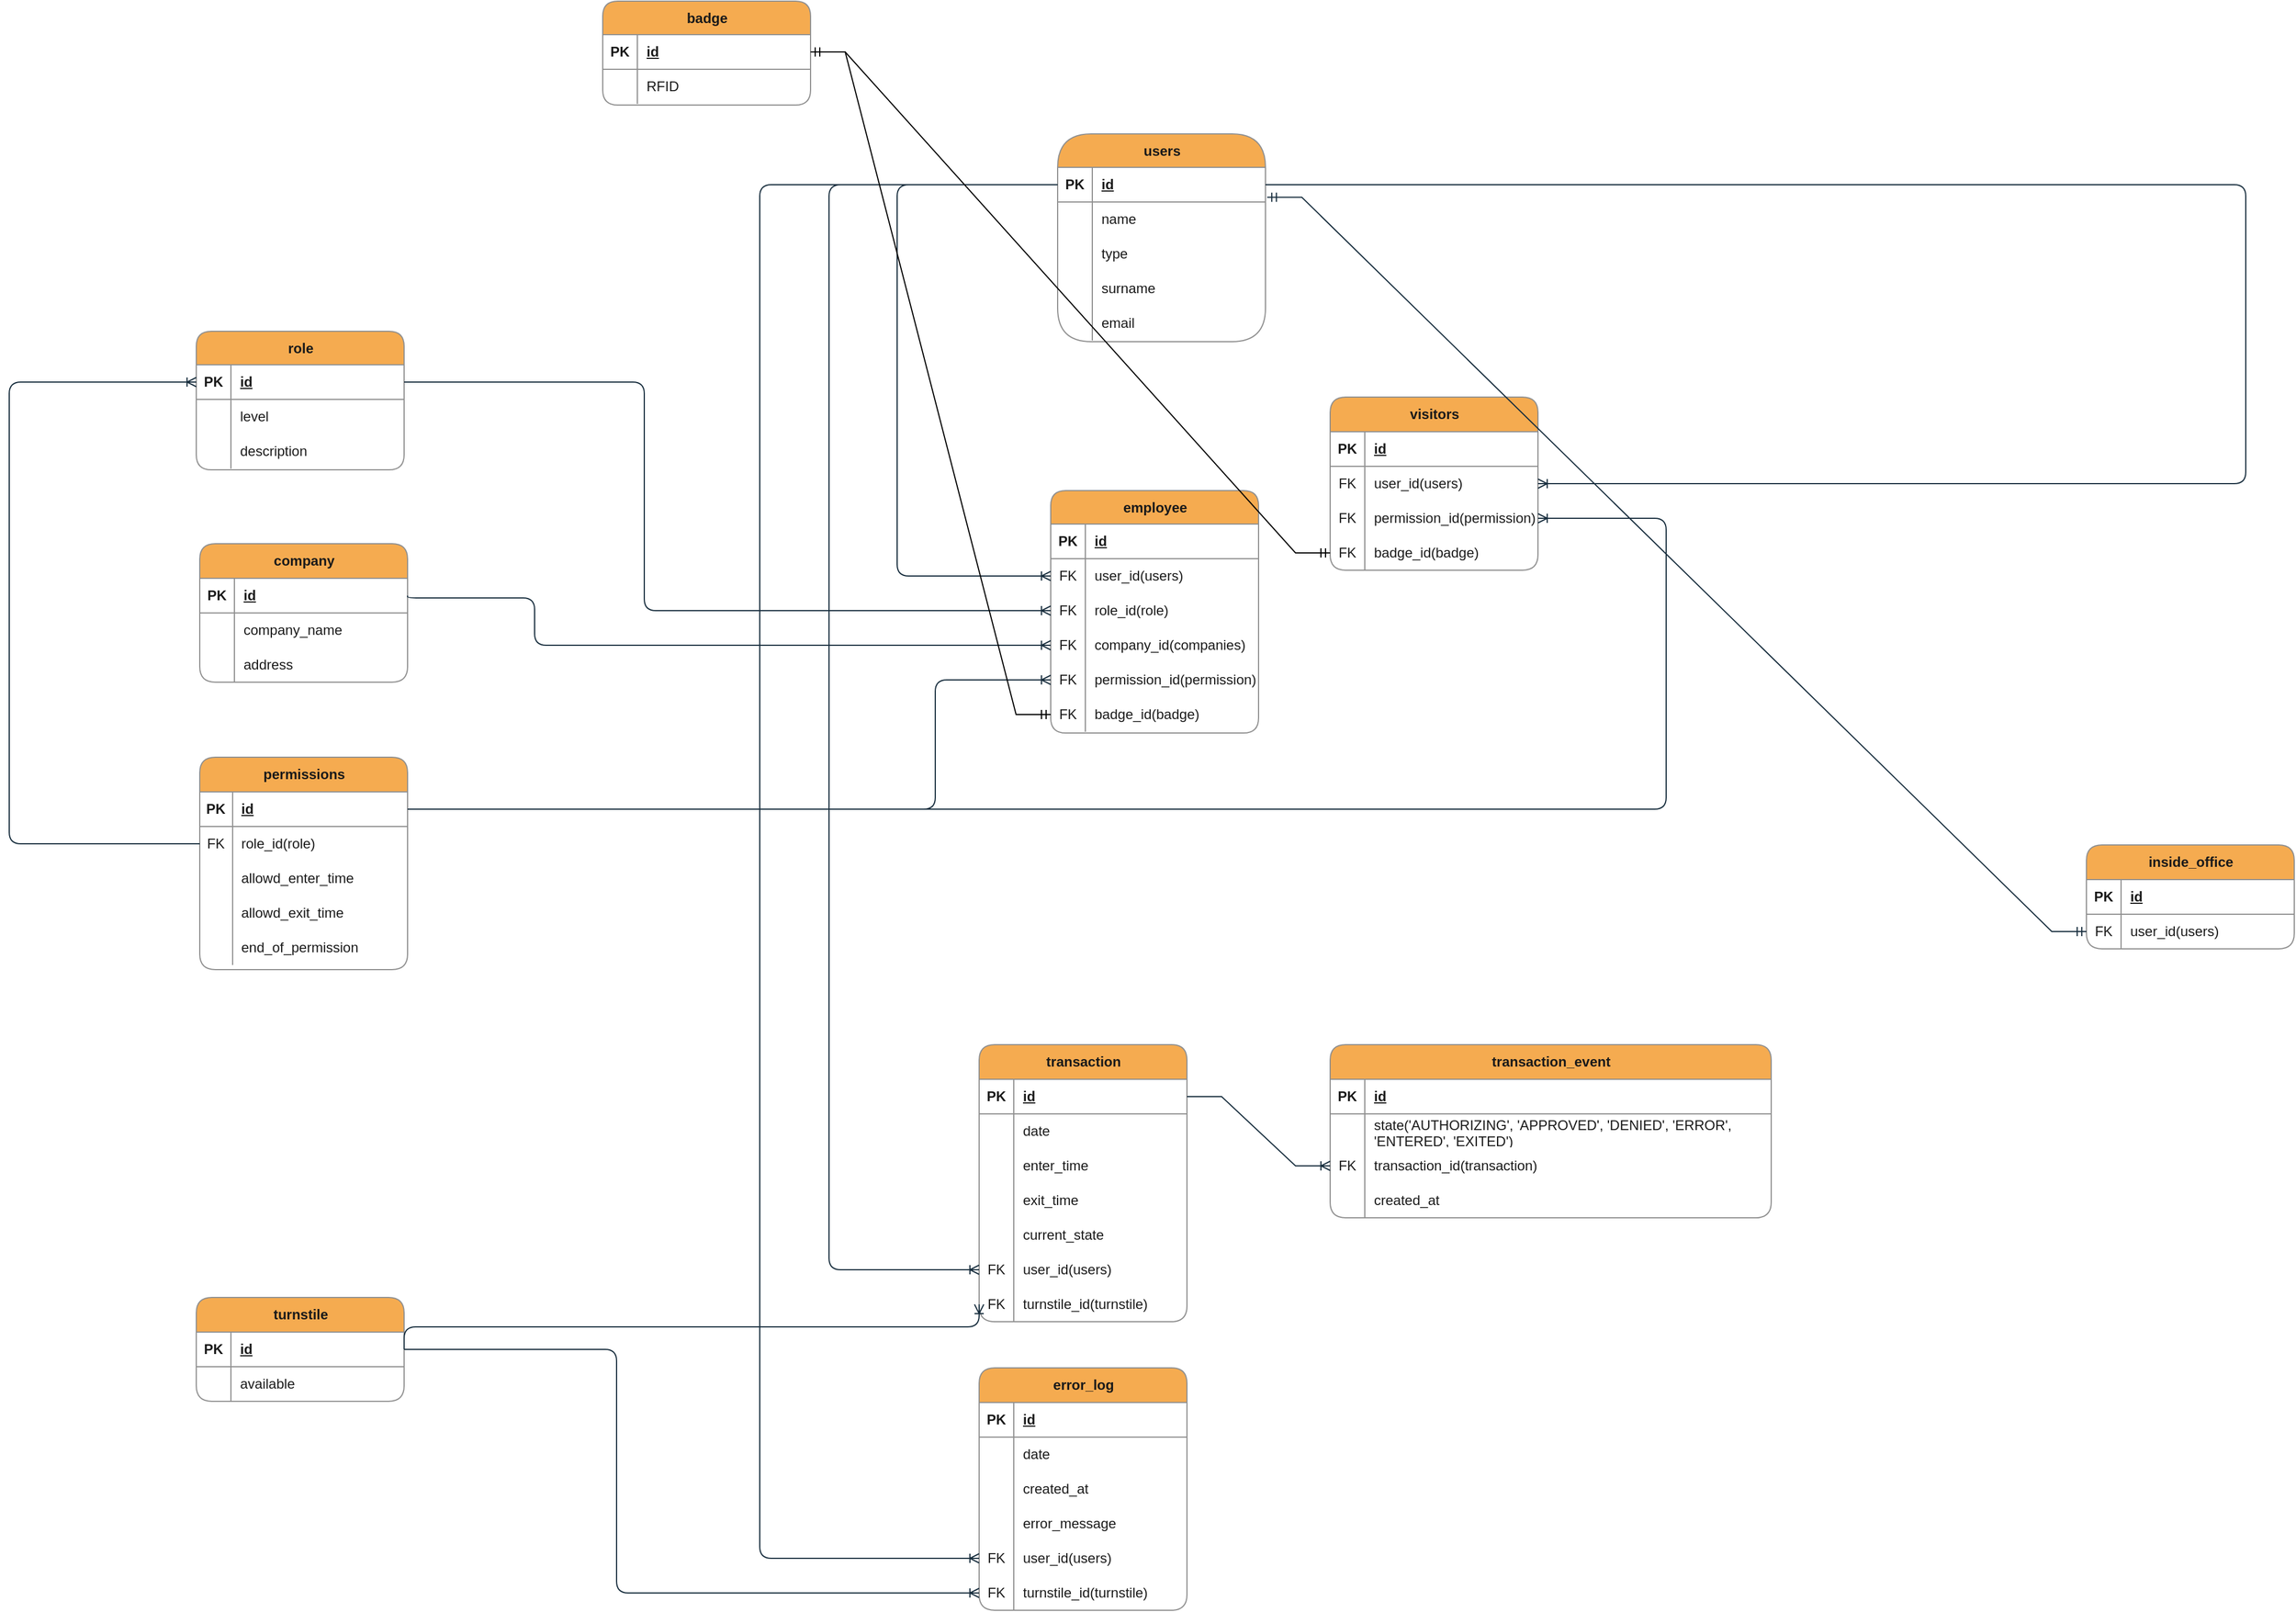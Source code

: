 <mxfile version="26.0.9">
  <diagram name="Page-1" id="JroXlvnVQj0Wswi6IP8U">
    <mxGraphModel dx="3549" dy="1604" grid="0" gridSize="10" guides="1" tooltips="1" connect="1" arrows="1" fold="1" page="0" pageScale="1" pageWidth="850" pageHeight="1100" background="#FFFFFF" math="0" shadow="0" adaptiveColors="simple">
      <root>
        <mxCell id="0" />
        <mxCell id="1" parent="0" />
        <mxCell id="cpMW9dsYbDHmic7fBCKJ-1" value="role" style="shape=table;startSize=29;container=1;collapsible=1;childLayout=tableLayout;fixedRows=1;rowLines=0;fontStyle=1;align=center;resizeLast=1;html=1;labelBackgroundColor=none;rounded=1;fillColor=#F5AB50;strokeColor=#909090;fontColor=#1A1A1A;" parent="1" vertex="1">
          <mxGeometry x="-1038" y="-68" width="180" height="120" as="geometry" />
        </mxCell>
        <mxCell id="cpMW9dsYbDHmic7fBCKJ-2" value="" style="shape=tableRow;horizontal=0;startSize=0;swimlaneHead=0;swimlaneBody=0;fillColor=none;collapsible=0;dropTarget=0;points=[[0,0.5],[1,0.5]];portConstraint=eastwest;top=0;left=0;right=0;bottom=1;labelBackgroundColor=none;rounded=1;strokeColor=#909090;fontColor=#1A1A1A;" parent="cpMW9dsYbDHmic7fBCKJ-1" vertex="1">
          <mxGeometry y="29" width="180" height="30" as="geometry" />
        </mxCell>
        <mxCell id="cpMW9dsYbDHmic7fBCKJ-3" value="PK" style="shape=partialRectangle;connectable=0;fillColor=none;top=0;left=0;bottom=0;right=0;fontStyle=1;overflow=hidden;whiteSpace=wrap;html=1;labelBackgroundColor=none;rounded=1;strokeColor=#909090;fontColor=#1A1A1A;" parent="cpMW9dsYbDHmic7fBCKJ-2" vertex="1">
          <mxGeometry width="30" height="30" as="geometry">
            <mxRectangle width="30" height="30" as="alternateBounds" />
          </mxGeometry>
        </mxCell>
        <mxCell id="cpMW9dsYbDHmic7fBCKJ-4" value="id&lt;span style=&quot;white-space: pre;&quot;&gt;&#x9;&lt;/span&gt;" style="shape=partialRectangle;connectable=0;fillColor=none;top=0;left=0;bottom=0;right=0;align=left;spacingLeft=6;fontStyle=5;overflow=hidden;whiteSpace=wrap;html=1;labelBackgroundColor=none;rounded=1;strokeColor=#909090;fontColor=#1A1A1A;" parent="cpMW9dsYbDHmic7fBCKJ-2" vertex="1">
          <mxGeometry x="30" width="150" height="30" as="geometry">
            <mxRectangle width="150" height="30" as="alternateBounds" />
          </mxGeometry>
        </mxCell>
        <mxCell id="cpMW9dsYbDHmic7fBCKJ-5" value="" style="shape=tableRow;horizontal=0;startSize=0;swimlaneHead=0;swimlaneBody=0;fillColor=none;collapsible=0;dropTarget=0;points=[[0,0.5],[1,0.5]];portConstraint=eastwest;top=0;left=0;right=0;bottom=0;labelBackgroundColor=none;rounded=1;strokeColor=#909090;fontColor=#1A1A1A;" parent="cpMW9dsYbDHmic7fBCKJ-1" vertex="1">
          <mxGeometry y="59" width="180" height="30" as="geometry" />
        </mxCell>
        <mxCell id="cpMW9dsYbDHmic7fBCKJ-6" value="" style="shape=partialRectangle;connectable=0;fillColor=none;top=0;left=0;bottom=0;right=0;editable=1;overflow=hidden;whiteSpace=wrap;html=1;labelBackgroundColor=none;rounded=1;strokeColor=#909090;fontColor=#1A1A1A;" parent="cpMW9dsYbDHmic7fBCKJ-5" vertex="1">
          <mxGeometry width="30" height="30" as="geometry">
            <mxRectangle width="30" height="30" as="alternateBounds" />
          </mxGeometry>
        </mxCell>
        <mxCell id="cpMW9dsYbDHmic7fBCKJ-7" value="level" style="shape=partialRectangle;connectable=0;fillColor=none;top=0;left=0;bottom=0;right=0;align=left;spacingLeft=6;overflow=hidden;whiteSpace=wrap;html=1;labelBackgroundColor=none;rounded=1;strokeColor=#909090;fontColor=#1A1A1A;" parent="cpMW9dsYbDHmic7fBCKJ-5" vertex="1">
          <mxGeometry x="30" width="150" height="30" as="geometry">
            <mxRectangle width="150" height="30" as="alternateBounds" />
          </mxGeometry>
        </mxCell>
        <mxCell id="cpMW9dsYbDHmic7fBCKJ-8" value="" style="shape=tableRow;horizontal=0;startSize=0;swimlaneHead=0;swimlaneBody=0;fillColor=none;collapsible=0;dropTarget=0;points=[[0,0.5],[1,0.5]];portConstraint=eastwest;top=0;left=0;right=0;bottom=0;labelBackgroundColor=none;rounded=1;strokeColor=#909090;fontColor=#1A1A1A;" parent="cpMW9dsYbDHmic7fBCKJ-1" vertex="1">
          <mxGeometry y="89" width="180" height="30" as="geometry" />
        </mxCell>
        <mxCell id="cpMW9dsYbDHmic7fBCKJ-9" value="" style="shape=partialRectangle;connectable=0;fillColor=none;top=0;left=0;bottom=0;right=0;editable=1;overflow=hidden;whiteSpace=wrap;html=1;labelBackgroundColor=none;rounded=1;strokeColor=#909090;fontColor=#1A1A1A;" parent="cpMW9dsYbDHmic7fBCKJ-8" vertex="1">
          <mxGeometry width="30" height="30" as="geometry">
            <mxRectangle width="30" height="30" as="alternateBounds" />
          </mxGeometry>
        </mxCell>
        <mxCell id="cpMW9dsYbDHmic7fBCKJ-10" value="description" style="shape=partialRectangle;connectable=0;fillColor=none;top=0;left=0;bottom=0;right=0;align=left;spacingLeft=6;overflow=hidden;whiteSpace=wrap;html=1;labelBackgroundColor=none;rounded=1;strokeColor=#909090;fontColor=#1A1A1A;" parent="cpMW9dsYbDHmic7fBCKJ-8" vertex="1">
          <mxGeometry x="30" width="150" height="30" as="geometry">
            <mxRectangle width="150" height="30" as="alternateBounds" />
          </mxGeometry>
        </mxCell>
        <mxCell id="cpMW9dsYbDHmic7fBCKJ-14" value="employee" style="shape=table;startSize=29;container=1;collapsible=1;childLayout=tableLayout;fixedRows=1;rowLines=0;fontStyle=1;align=center;resizeLast=1;html=1;labelBackgroundColor=none;rounded=1;fillColor=#F5AB50;strokeColor=#909090;fontColor=#1A1A1A;" parent="1" vertex="1">
          <mxGeometry x="-298" y="70" width="180" height="210" as="geometry" />
        </mxCell>
        <mxCell id="cpMW9dsYbDHmic7fBCKJ-15" value="" style="shape=tableRow;horizontal=0;startSize=0;swimlaneHead=0;swimlaneBody=0;fillColor=none;collapsible=0;dropTarget=0;points=[[0,0.5],[1,0.5]];portConstraint=eastwest;top=0;left=0;right=0;bottom=1;labelBackgroundColor=none;rounded=1;strokeColor=#909090;fontColor=#1A1A1A;" parent="cpMW9dsYbDHmic7fBCKJ-14" vertex="1">
          <mxGeometry y="29" width="180" height="30" as="geometry" />
        </mxCell>
        <mxCell id="cpMW9dsYbDHmic7fBCKJ-16" value="PK" style="shape=partialRectangle;connectable=0;fillColor=none;top=0;left=0;bottom=0;right=0;fontStyle=1;overflow=hidden;whiteSpace=wrap;html=1;labelBackgroundColor=none;rounded=1;strokeColor=#909090;fontColor=#1A1A1A;" parent="cpMW9dsYbDHmic7fBCKJ-15" vertex="1">
          <mxGeometry width="30" height="30" as="geometry">
            <mxRectangle width="30" height="30" as="alternateBounds" />
          </mxGeometry>
        </mxCell>
        <mxCell id="cpMW9dsYbDHmic7fBCKJ-17" value="id" style="shape=partialRectangle;connectable=0;fillColor=none;top=0;left=0;bottom=0;right=0;align=left;spacingLeft=6;fontStyle=5;overflow=hidden;whiteSpace=wrap;html=1;labelBackgroundColor=none;rounded=1;strokeColor=#909090;fontColor=#1A1A1A;" parent="cpMW9dsYbDHmic7fBCKJ-15" vertex="1">
          <mxGeometry x="30" width="150" height="30" as="geometry">
            <mxRectangle width="150" height="30" as="alternateBounds" />
          </mxGeometry>
        </mxCell>
        <mxCell id="9TQ8Ru5qlqeJFAq3GtRZ-100" style="shape=tableRow;horizontal=0;startSize=0;swimlaneHead=0;swimlaneBody=0;fillColor=none;collapsible=0;dropTarget=0;points=[[0,0.5],[1,0.5]];portConstraint=eastwest;top=0;left=0;right=0;bottom=0;labelBackgroundColor=none;rounded=1;strokeColor=#909090;fontColor=#1A1A1A;" parent="cpMW9dsYbDHmic7fBCKJ-14" vertex="1">
          <mxGeometry y="59" width="180" height="30" as="geometry" />
        </mxCell>
        <mxCell id="9TQ8Ru5qlqeJFAq3GtRZ-101" value="FK" style="shape=partialRectangle;connectable=0;fillColor=none;top=0;left=0;bottom=0;right=0;editable=1;overflow=hidden;whiteSpace=wrap;html=1;labelBackgroundColor=none;rounded=1;strokeColor=#909090;fontColor=#1A1A1A;" parent="9TQ8Ru5qlqeJFAq3GtRZ-100" vertex="1">
          <mxGeometry width="30" height="30" as="geometry">
            <mxRectangle width="30" height="30" as="alternateBounds" />
          </mxGeometry>
        </mxCell>
        <mxCell id="9TQ8Ru5qlqeJFAq3GtRZ-102" value="user_id(users)" style="shape=partialRectangle;connectable=0;fillColor=none;top=0;left=0;bottom=0;right=0;align=left;spacingLeft=6;overflow=hidden;whiteSpace=wrap;html=1;labelBackgroundColor=none;rounded=1;strokeColor=#909090;fontColor=#1A1A1A;" parent="9TQ8Ru5qlqeJFAq3GtRZ-100" vertex="1">
          <mxGeometry x="30" width="150" height="30" as="geometry">
            <mxRectangle width="150" height="30" as="alternateBounds" />
          </mxGeometry>
        </mxCell>
        <mxCell id="cpMW9dsYbDHmic7fBCKJ-40" style="shape=tableRow;horizontal=0;startSize=0;swimlaneHead=0;swimlaneBody=0;fillColor=none;collapsible=0;dropTarget=0;points=[[0,0.5],[1,0.5]];portConstraint=eastwest;top=0;left=0;right=0;bottom=0;labelBackgroundColor=none;rounded=1;strokeColor=#909090;fontColor=#1A1A1A;" parent="cpMW9dsYbDHmic7fBCKJ-14" vertex="1">
          <mxGeometry y="89" width="180" height="30" as="geometry" />
        </mxCell>
        <mxCell id="cpMW9dsYbDHmic7fBCKJ-41" value="FK" style="shape=partialRectangle;connectable=0;fillColor=none;top=0;left=0;bottom=0;right=0;editable=1;overflow=hidden;whiteSpace=wrap;html=1;labelBackgroundColor=none;rounded=1;strokeColor=#909090;fontColor=#1A1A1A;" parent="cpMW9dsYbDHmic7fBCKJ-40" vertex="1">
          <mxGeometry width="30" height="30" as="geometry">
            <mxRectangle width="30" height="30" as="alternateBounds" />
          </mxGeometry>
        </mxCell>
        <mxCell id="cpMW9dsYbDHmic7fBCKJ-42" value="role_id(role)" style="shape=partialRectangle;connectable=0;fillColor=none;top=0;left=0;bottom=0;right=0;align=left;spacingLeft=6;overflow=hidden;whiteSpace=wrap;html=1;labelBackgroundColor=none;rounded=1;strokeColor=#909090;fontColor=#1A1A1A;" parent="cpMW9dsYbDHmic7fBCKJ-40" vertex="1">
          <mxGeometry x="30" width="150" height="30" as="geometry">
            <mxRectangle width="150" height="30" as="alternateBounds" />
          </mxGeometry>
        </mxCell>
        <mxCell id="cpMW9dsYbDHmic7fBCKJ-79" style="shape=tableRow;horizontal=0;startSize=0;swimlaneHead=0;swimlaneBody=0;fillColor=none;collapsible=0;dropTarget=0;points=[[0,0.5],[1,0.5]];portConstraint=eastwest;top=0;left=0;right=0;bottom=0;labelBackgroundColor=none;rounded=1;strokeColor=#909090;fontColor=#1A1A1A;" parent="cpMW9dsYbDHmic7fBCKJ-14" vertex="1">
          <mxGeometry y="119" width="180" height="30" as="geometry" />
        </mxCell>
        <mxCell id="cpMW9dsYbDHmic7fBCKJ-80" value="FK" style="shape=partialRectangle;connectable=0;fillColor=none;top=0;left=0;bottom=0;right=0;editable=1;overflow=hidden;whiteSpace=wrap;html=1;labelBackgroundColor=none;rounded=1;strokeColor=#909090;fontColor=#1A1A1A;" parent="cpMW9dsYbDHmic7fBCKJ-79" vertex="1">
          <mxGeometry width="30" height="30" as="geometry">
            <mxRectangle width="30" height="30" as="alternateBounds" />
          </mxGeometry>
        </mxCell>
        <mxCell id="cpMW9dsYbDHmic7fBCKJ-81" value="company_id(companies)" style="shape=partialRectangle;connectable=0;fillColor=none;top=0;left=0;bottom=0;right=0;align=left;spacingLeft=6;overflow=hidden;whiteSpace=wrap;html=1;labelBackgroundColor=none;rounded=1;strokeColor=#909090;fontColor=#1A1A1A;" parent="cpMW9dsYbDHmic7fBCKJ-79" vertex="1">
          <mxGeometry x="30" width="150" height="30" as="geometry">
            <mxRectangle width="150" height="30" as="alternateBounds" />
          </mxGeometry>
        </mxCell>
        <mxCell id="cpMW9dsYbDHmic7fBCKJ-170" style="shape=tableRow;horizontal=0;startSize=0;swimlaneHead=0;swimlaneBody=0;fillColor=none;collapsible=0;dropTarget=0;points=[[0,0.5],[1,0.5]];portConstraint=eastwest;top=0;left=0;right=0;bottom=0;labelBackgroundColor=none;rounded=1;strokeColor=#909090;fontColor=#1A1A1A;" parent="cpMW9dsYbDHmic7fBCKJ-14" vertex="1">
          <mxGeometry y="149" width="180" height="30" as="geometry" />
        </mxCell>
        <mxCell id="cpMW9dsYbDHmic7fBCKJ-171" value="FK" style="shape=partialRectangle;connectable=0;fillColor=none;top=0;left=0;bottom=0;right=0;editable=1;overflow=hidden;whiteSpace=wrap;html=1;labelBackgroundColor=none;rounded=1;strokeColor=#909090;fontColor=#1A1A1A;" parent="cpMW9dsYbDHmic7fBCKJ-170" vertex="1">
          <mxGeometry width="30" height="30" as="geometry">
            <mxRectangle width="30" height="30" as="alternateBounds" />
          </mxGeometry>
        </mxCell>
        <mxCell id="cpMW9dsYbDHmic7fBCKJ-172" value="permission_id(permission)" style="shape=partialRectangle;connectable=0;fillColor=none;top=0;left=0;bottom=0;right=0;align=left;spacingLeft=6;overflow=hidden;whiteSpace=wrap;html=1;labelBackgroundColor=none;rounded=1;strokeColor=#909090;fontColor=#1A1A1A;" parent="cpMW9dsYbDHmic7fBCKJ-170" vertex="1">
          <mxGeometry x="30" width="150" height="30" as="geometry">
            <mxRectangle width="150" height="30" as="alternateBounds" />
          </mxGeometry>
        </mxCell>
        <mxCell id="EQWb0ifCRzdz0aqyqIC9-24" style="shape=tableRow;horizontal=0;startSize=0;swimlaneHead=0;swimlaneBody=0;fillColor=none;collapsible=0;dropTarget=0;points=[[0,0.5],[1,0.5]];portConstraint=eastwest;top=0;left=0;right=0;bottom=0;labelBackgroundColor=none;rounded=1;strokeColor=#909090;fontColor=#1A1A1A;" vertex="1" parent="cpMW9dsYbDHmic7fBCKJ-14">
          <mxGeometry y="179" width="180" height="30" as="geometry" />
        </mxCell>
        <mxCell id="EQWb0ifCRzdz0aqyqIC9-25" value="FK" style="shape=partialRectangle;connectable=0;fillColor=none;top=0;left=0;bottom=0;right=0;editable=1;overflow=hidden;whiteSpace=wrap;html=1;labelBackgroundColor=none;rounded=1;strokeColor=#909090;fontColor=#1A1A1A;" vertex="1" parent="EQWb0ifCRzdz0aqyqIC9-24">
          <mxGeometry width="30" height="30" as="geometry">
            <mxRectangle width="30" height="30" as="alternateBounds" />
          </mxGeometry>
        </mxCell>
        <mxCell id="EQWb0ifCRzdz0aqyqIC9-26" value="badge_id(badge)" style="shape=partialRectangle;connectable=0;fillColor=none;top=0;left=0;bottom=0;right=0;align=left;spacingLeft=6;overflow=hidden;whiteSpace=wrap;html=1;labelBackgroundColor=none;rounded=1;strokeColor=#909090;fontColor=#1A1A1A;" vertex="1" parent="EQWb0ifCRzdz0aqyqIC9-24">
          <mxGeometry x="30" width="150" height="30" as="geometry">
            <mxRectangle width="150" height="30" as="alternateBounds" />
          </mxGeometry>
        </mxCell>
        <mxCell id="cpMW9dsYbDHmic7fBCKJ-27" value="transaction" style="shape=table;startSize=30;container=1;collapsible=1;childLayout=tableLayout;fixedRows=1;rowLines=0;fontStyle=1;align=center;resizeLast=1;html=1;labelBackgroundColor=none;rounded=1;fillColor=#F5AB50;strokeColor=#909090;fontColor=#1A1A1A;" parent="1" vertex="1">
          <mxGeometry x="-360" y="550" width="180" height="240" as="geometry" />
        </mxCell>
        <mxCell id="cpMW9dsYbDHmic7fBCKJ-28" value="" style="shape=tableRow;horizontal=0;startSize=0;swimlaneHead=0;swimlaneBody=0;fillColor=none;collapsible=0;dropTarget=0;points=[[0,0.5],[1,0.5]];portConstraint=eastwest;top=0;left=0;right=0;bottom=1;labelBackgroundColor=none;rounded=1;strokeColor=#909090;fontColor=#1A1A1A;" parent="cpMW9dsYbDHmic7fBCKJ-27" vertex="1">
          <mxGeometry y="30" width="180" height="30" as="geometry" />
        </mxCell>
        <mxCell id="cpMW9dsYbDHmic7fBCKJ-29" value="PK" style="shape=partialRectangle;connectable=0;fillColor=none;top=0;left=0;bottom=0;right=0;fontStyle=1;overflow=hidden;whiteSpace=wrap;html=1;labelBackgroundColor=none;rounded=1;strokeColor=#909090;fontColor=#1A1A1A;" parent="cpMW9dsYbDHmic7fBCKJ-28" vertex="1">
          <mxGeometry width="30" height="30" as="geometry">
            <mxRectangle width="30" height="30" as="alternateBounds" />
          </mxGeometry>
        </mxCell>
        <mxCell id="cpMW9dsYbDHmic7fBCKJ-30" value="id" style="shape=partialRectangle;connectable=0;fillColor=none;top=0;left=0;bottom=0;right=0;align=left;spacingLeft=6;fontStyle=5;overflow=hidden;whiteSpace=wrap;html=1;labelBackgroundColor=none;rounded=1;strokeColor=#909090;fontColor=#1A1A1A;" parent="cpMW9dsYbDHmic7fBCKJ-28" vertex="1">
          <mxGeometry x="30" width="150" height="30" as="geometry">
            <mxRectangle width="150" height="30" as="alternateBounds" />
          </mxGeometry>
        </mxCell>
        <mxCell id="cpMW9dsYbDHmic7fBCKJ-31" value="" style="shape=tableRow;horizontal=0;startSize=0;swimlaneHead=0;swimlaneBody=0;fillColor=none;collapsible=0;dropTarget=0;points=[[0,0.5],[1,0.5]];portConstraint=eastwest;top=0;left=0;right=0;bottom=0;labelBackgroundColor=none;rounded=1;strokeColor=#909090;fontColor=#1A1A1A;" parent="cpMW9dsYbDHmic7fBCKJ-27" vertex="1">
          <mxGeometry y="60" width="180" height="30" as="geometry" />
        </mxCell>
        <mxCell id="cpMW9dsYbDHmic7fBCKJ-32" value="" style="shape=partialRectangle;connectable=0;fillColor=none;top=0;left=0;bottom=0;right=0;editable=1;overflow=hidden;whiteSpace=wrap;html=1;labelBackgroundColor=none;rounded=1;strokeColor=#909090;fontColor=#1A1A1A;" parent="cpMW9dsYbDHmic7fBCKJ-31" vertex="1">
          <mxGeometry width="30" height="30" as="geometry">
            <mxRectangle width="30" height="30" as="alternateBounds" />
          </mxGeometry>
        </mxCell>
        <mxCell id="cpMW9dsYbDHmic7fBCKJ-33" value="date" style="shape=partialRectangle;connectable=0;fillColor=none;top=0;left=0;bottom=0;right=0;align=left;spacingLeft=6;overflow=hidden;whiteSpace=wrap;html=1;labelBackgroundColor=none;rounded=1;strokeColor=#909090;fontColor=#1A1A1A;" parent="cpMW9dsYbDHmic7fBCKJ-31" vertex="1">
          <mxGeometry x="30" width="150" height="30" as="geometry">
            <mxRectangle width="150" height="30" as="alternateBounds" />
          </mxGeometry>
        </mxCell>
        <mxCell id="cpMW9dsYbDHmic7fBCKJ-34" value="" style="shape=tableRow;horizontal=0;startSize=0;swimlaneHead=0;swimlaneBody=0;fillColor=none;collapsible=0;dropTarget=0;points=[[0,0.5],[1,0.5]];portConstraint=eastwest;top=0;left=0;right=0;bottom=0;labelBackgroundColor=none;rounded=1;strokeColor=#909090;fontColor=#1A1A1A;" parent="cpMW9dsYbDHmic7fBCKJ-27" vertex="1">
          <mxGeometry y="90" width="180" height="30" as="geometry" />
        </mxCell>
        <mxCell id="cpMW9dsYbDHmic7fBCKJ-35" value="" style="shape=partialRectangle;connectable=0;fillColor=none;top=0;left=0;bottom=0;right=0;editable=1;overflow=hidden;whiteSpace=wrap;html=1;labelBackgroundColor=none;rounded=1;strokeColor=#909090;fontColor=#1A1A1A;" parent="cpMW9dsYbDHmic7fBCKJ-34" vertex="1">
          <mxGeometry width="30" height="30" as="geometry">
            <mxRectangle width="30" height="30" as="alternateBounds" />
          </mxGeometry>
        </mxCell>
        <mxCell id="cpMW9dsYbDHmic7fBCKJ-36" value="enter_time" style="shape=partialRectangle;connectable=0;fillColor=none;top=0;left=0;bottom=0;right=0;align=left;spacingLeft=6;overflow=hidden;whiteSpace=wrap;html=1;labelBackgroundColor=none;rounded=1;strokeColor=#909090;fontColor=#1A1A1A;" parent="cpMW9dsYbDHmic7fBCKJ-34" vertex="1">
          <mxGeometry x="30" width="150" height="30" as="geometry">
            <mxRectangle width="150" height="30" as="alternateBounds" />
          </mxGeometry>
        </mxCell>
        <mxCell id="cpMW9dsYbDHmic7fBCKJ-37" value="" style="shape=tableRow;horizontal=0;startSize=0;swimlaneHead=0;swimlaneBody=0;fillColor=none;collapsible=0;dropTarget=0;points=[[0,0.5],[1,0.5]];portConstraint=eastwest;top=0;left=0;right=0;bottom=0;labelBackgroundColor=none;rounded=1;strokeColor=#909090;fontColor=#1A1A1A;" parent="cpMW9dsYbDHmic7fBCKJ-27" vertex="1">
          <mxGeometry y="120" width="180" height="30" as="geometry" />
        </mxCell>
        <mxCell id="cpMW9dsYbDHmic7fBCKJ-38" value="" style="shape=partialRectangle;connectable=0;fillColor=none;top=0;left=0;bottom=0;right=0;editable=1;overflow=hidden;whiteSpace=wrap;html=1;labelBackgroundColor=none;rounded=1;strokeColor=#909090;fontColor=#1A1A1A;" parent="cpMW9dsYbDHmic7fBCKJ-37" vertex="1">
          <mxGeometry width="30" height="30" as="geometry">
            <mxRectangle width="30" height="30" as="alternateBounds" />
          </mxGeometry>
        </mxCell>
        <mxCell id="cpMW9dsYbDHmic7fBCKJ-39" value="exit_time" style="shape=partialRectangle;connectable=0;fillColor=none;top=0;left=0;bottom=0;right=0;align=left;spacingLeft=6;overflow=hidden;whiteSpace=wrap;html=1;labelBackgroundColor=none;rounded=1;strokeColor=#909090;fontColor=#1A1A1A;" parent="cpMW9dsYbDHmic7fBCKJ-37" vertex="1">
          <mxGeometry x="30" width="150" height="30" as="geometry">
            <mxRectangle width="150" height="30" as="alternateBounds" />
          </mxGeometry>
        </mxCell>
        <mxCell id="cpMW9dsYbDHmic7fBCKJ-141" style="shape=tableRow;horizontal=0;startSize=0;swimlaneHead=0;swimlaneBody=0;fillColor=none;collapsible=0;dropTarget=0;points=[[0,0.5],[1,0.5]];portConstraint=eastwest;top=0;left=0;right=0;bottom=0;labelBackgroundColor=none;rounded=1;strokeColor=#909090;fontColor=#1A1A1A;" parent="cpMW9dsYbDHmic7fBCKJ-27" vertex="1">
          <mxGeometry y="150" width="180" height="30" as="geometry" />
        </mxCell>
        <mxCell id="cpMW9dsYbDHmic7fBCKJ-142" style="shape=partialRectangle;connectable=0;fillColor=none;top=0;left=0;bottom=0;right=0;editable=1;overflow=hidden;whiteSpace=wrap;html=1;labelBackgroundColor=none;rounded=1;strokeColor=#909090;fontColor=#1A1A1A;" parent="cpMW9dsYbDHmic7fBCKJ-141" vertex="1">
          <mxGeometry width="30" height="30" as="geometry">
            <mxRectangle width="30" height="30" as="alternateBounds" />
          </mxGeometry>
        </mxCell>
        <mxCell id="cpMW9dsYbDHmic7fBCKJ-143" value="current_state" style="shape=partialRectangle;connectable=0;fillColor=none;top=0;left=0;bottom=0;right=0;align=left;spacingLeft=6;overflow=hidden;whiteSpace=wrap;html=1;labelBackgroundColor=none;rounded=1;strokeColor=#909090;fontColor=#1A1A1A;" parent="cpMW9dsYbDHmic7fBCKJ-141" vertex="1">
          <mxGeometry x="30" width="150" height="30" as="geometry">
            <mxRectangle width="150" height="30" as="alternateBounds" />
          </mxGeometry>
        </mxCell>
        <mxCell id="cpMW9dsYbDHmic7fBCKJ-43" style="shape=tableRow;horizontal=0;startSize=0;swimlaneHead=0;swimlaneBody=0;fillColor=none;collapsible=0;dropTarget=0;points=[[0,0.5],[1,0.5]];portConstraint=eastwest;top=0;left=0;right=0;bottom=0;labelBackgroundColor=none;rounded=1;strokeColor=#909090;fontColor=#1A1A1A;" parent="cpMW9dsYbDHmic7fBCKJ-27" vertex="1">
          <mxGeometry y="180" width="180" height="30" as="geometry" />
        </mxCell>
        <mxCell id="cpMW9dsYbDHmic7fBCKJ-44" value="FK" style="shape=partialRectangle;connectable=0;fillColor=none;top=0;left=0;bottom=0;right=0;editable=1;overflow=hidden;whiteSpace=wrap;html=1;labelBackgroundColor=none;rounded=1;strokeColor=#909090;fontColor=#1A1A1A;" parent="cpMW9dsYbDHmic7fBCKJ-43" vertex="1">
          <mxGeometry width="30" height="30" as="geometry">
            <mxRectangle width="30" height="30" as="alternateBounds" />
          </mxGeometry>
        </mxCell>
        <mxCell id="cpMW9dsYbDHmic7fBCKJ-45" value="user_id(users)" style="shape=partialRectangle;connectable=0;fillColor=none;top=0;left=0;bottom=0;right=0;align=left;spacingLeft=6;overflow=hidden;whiteSpace=wrap;html=1;labelBackgroundColor=none;rounded=1;strokeColor=#909090;fontColor=#1A1A1A;" parent="cpMW9dsYbDHmic7fBCKJ-43" vertex="1">
          <mxGeometry x="30" width="150" height="30" as="geometry">
            <mxRectangle width="150" height="30" as="alternateBounds" />
          </mxGeometry>
        </mxCell>
        <mxCell id="cpMW9dsYbDHmic7fBCKJ-136" style="shape=tableRow;horizontal=0;startSize=0;swimlaneHead=0;swimlaneBody=0;fillColor=none;collapsible=0;dropTarget=0;points=[[0,0.5],[1,0.5]];portConstraint=eastwest;top=0;left=0;right=0;bottom=0;labelBackgroundColor=none;rounded=1;strokeColor=#909090;fontColor=#1A1A1A;" parent="cpMW9dsYbDHmic7fBCKJ-27" vertex="1">
          <mxGeometry y="210" width="180" height="30" as="geometry" />
        </mxCell>
        <mxCell id="cpMW9dsYbDHmic7fBCKJ-137" value="FK" style="shape=partialRectangle;connectable=0;fillColor=none;top=0;left=0;bottom=0;right=0;editable=1;overflow=hidden;whiteSpace=wrap;html=1;labelBackgroundColor=none;rounded=1;strokeColor=#909090;fontColor=#1A1A1A;" parent="cpMW9dsYbDHmic7fBCKJ-136" vertex="1">
          <mxGeometry width="30" height="30" as="geometry">
            <mxRectangle width="30" height="30" as="alternateBounds" />
          </mxGeometry>
        </mxCell>
        <mxCell id="cpMW9dsYbDHmic7fBCKJ-138" value="turnstile_id(turnstile)" style="shape=partialRectangle;connectable=0;fillColor=none;top=0;left=0;bottom=0;right=0;align=left;spacingLeft=6;overflow=hidden;whiteSpace=wrap;html=1;labelBackgroundColor=none;rounded=1;strokeColor=#909090;fontColor=#1A1A1A;" parent="cpMW9dsYbDHmic7fBCKJ-136" vertex="1">
          <mxGeometry x="30" width="150" height="30" as="geometry">
            <mxRectangle width="150" height="30" as="alternateBounds" />
          </mxGeometry>
        </mxCell>
        <mxCell id="cpMW9dsYbDHmic7fBCKJ-49" value="" style="edgeStyle=elbowEdgeStyle;fontSize=12;html=1;endArrow=ERoneToMany;rounded=1;exitX=1;exitY=0.5;exitDx=0;exitDy=0;entryX=0;entryY=0.5;entryDx=0;entryDy=0;labelBackgroundColor=none;fontColor=default;strokeColor=#182E3E;" parent="1" source="cpMW9dsYbDHmic7fBCKJ-2" target="cpMW9dsYbDHmic7fBCKJ-40" edge="1">
          <mxGeometry width="100" height="100" relative="1" as="geometry">
            <mxPoint x="-460" y="66.21" as="sourcePoint" />
            <mxPoint x="-370" y="363.73" as="targetPoint" />
            <Array as="points">
              <mxPoint x="-650" y="170" />
              <mxPoint x="-660" y="160" />
            </Array>
          </mxGeometry>
        </mxCell>
        <mxCell id="cpMW9dsYbDHmic7fBCKJ-52" value="" style="edgeStyle=elbowEdgeStyle;fontSize=12;html=1;endArrow=ERoneToMany;rounded=1;exitX=0;exitY=0.5;exitDx=0;exitDy=0;entryX=0;entryY=0.5;entryDx=0;entryDy=0;elbow=vertical;labelBackgroundColor=none;fontColor=default;strokeColor=#182E3E;" parent="1" source="9TQ8Ru5qlqeJFAq3GtRZ-79" target="cpMW9dsYbDHmic7fBCKJ-43" edge="1">
          <mxGeometry width="100" height="100" relative="1" as="geometry">
            <mxPoint x="-410" y="200" as="sourcePoint" />
            <mxPoint x="-380" y="630" as="targetPoint" />
            <Array as="points">
              <mxPoint x="-490" y="655" />
            </Array>
          </mxGeometry>
        </mxCell>
        <mxCell id="cpMW9dsYbDHmic7fBCKJ-53" value="inside_office" style="shape=table;startSize=30;container=1;collapsible=1;childLayout=tableLayout;fixedRows=1;rowLines=0;fontStyle=1;align=center;resizeLast=1;html=1;labelBackgroundColor=none;rounded=1;fillColor=#F5AB50;strokeColor=#909090;fontColor=#1A1A1A;" parent="1" vertex="1">
          <mxGeometry x="599" y="377" width="180" height="90" as="geometry" />
        </mxCell>
        <mxCell id="cpMW9dsYbDHmic7fBCKJ-54" value="" style="shape=tableRow;horizontal=0;startSize=0;swimlaneHead=0;swimlaneBody=0;fillColor=none;collapsible=0;dropTarget=0;points=[[0,0.5],[1,0.5]];portConstraint=eastwest;top=0;left=0;right=0;bottom=1;labelBackgroundColor=none;rounded=1;strokeColor=#909090;fontColor=#1A1A1A;" parent="cpMW9dsYbDHmic7fBCKJ-53" vertex="1">
          <mxGeometry y="30" width="180" height="30" as="geometry" />
        </mxCell>
        <mxCell id="cpMW9dsYbDHmic7fBCKJ-55" value="PK" style="shape=partialRectangle;connectable=0;fillColor=none;top=0;left=0;bottom=0;right=0;fontStyle=1;overflow=hidden;whiteSpace=wrap;html=1;labelBackgroundColor=none;rounded=1;strokeColor=#909090;fontColor=#1A1A1A;" parent="cpMW9dsYbDHmic7fBCKJ-54" vertex="1">
          <mxGeometry width="30" height="30" as="geometry">
            <mxRectangle width="30" height="30" as="alternateBounds" />
          </mxGeometry>
        </mxCell>
        <mxCell id="cpMW9dsYbDHmic7fBCKJ-56" value="id" style="shape=partialRectangle;connectable=0;fillColor=none;top=0;left=0;bottom=0;right=0;align=left;spacingLeft=6;fontStyle=5;overflow=hidden;whiteSpace=wrap;html=1;labelBackgroundColor=none;rounded=1;strokeColor=#909090;fontColor=#1A1A1A;" parent="cpMW9dsYbDHmic7fBCKJ-54" vertex="1">
          <mxGeometry x="30" width="150" height="30" as="geometry">
            <mxRectangle width="150" height="30" as="alternateBounds" />
          </mxGeometry>
        </mxCell>
        <mxCell id="cpMW9dsYbDHmic7fBCKJ-57" value="" style="shape=tableRow;horizontal=0;startSize=0;swimlaneHead=0;swimlaneBody=0;fillColor=none;collapsible=0;dropTarget=0;points=[[0,0.5],[1,0.5]];portConstraint=eastwest;top=0;left=0;right=0;bottom=0;labelBackgroundColor=none;rounded=1;strokeColor=#909090;fontColor=#1A1A1A;" parent="cpMW9dsYbDHmic7fBCKJ-53" vertex="1">
          <mxGeometry y="60" width="180" height="30" as="geometry" />
        </mxCell>
        <mxCell id="cpMW9dsYbDHmic7fBCKJ-58" value="FK" style="shape=partialRectangle;connectable=0;fillColor=none;top=0;left=0;bottom=0;right=0;editable=1;overflow=hidden;whiteSpace=wrap;html=1;labelBackgroundColor=none;rounded=1;strokeColor=#909090;fontColor=#1A1A1A;" parent="cpMW9dsYbDHmic7fBCKJ-57" vertex="1">
          <mxGeometry width="30" height="30" as="geometry">
            <mxRectangle width="30" height="30" as="alternateBounds" />
          </mxGeometry>
        </mxCell>
        <mxCell id="cpMW9dsYbDHmic7fBCKJ-59" value="user_id(users)" style="shape=partialRectangle;connectable=0;fillColor=none;top=0;left=0;bottom=0;right=0;align=left;spacingLeft=6;overflow=hidden;whiteSpace=wrap;html=1;labelBackgroundColor=none;rounded=1;strokeColor=#909090;fontColor=#1A1A1A;" parent="cpMW9dsYbDHmic7fBCKJ-57" vertex="1">
          <mxGeometry x="30" width="150" height="30" as="geometry">
            <mxRectangle width="150" height="30" as="alternateBounds" />
          </mxGeometry>
        </mxCell>
        <mxCell id="cpMW9dsYbDHmic7fBCKJ-66" value="company" style="shape=table;startSize=30;container=1;collapsible=1;childLayout=tableLayout;fixedRows=1;rowLines=0;fontStyle=1;align=center;resizeLast=1;html=1;labelBackgroundColor=none;rounded=1;fillColor=#F5AB50;strokeColor=#909090;fontColor=#1A1A1A;" parent="1" vertex="1">
          <mxGeometry x="-1035" y="116" width="180" height="120" as="geometry" />
        </mxCell>
        <mxCell id="cpMW9dsYbDHmic7fBCKJ-67" value="" style="shape=tableRow;horizontal=0;startSize=0;swimlaneHead=0;swimlaneBody=0;fillColor=none;collapsible=0;dropTarget=0;points=[[0,0.5],[1,0.5]];portConstraint=eastwest;top=0;left=0;right=0;bottom=1;labelBackgroundColor=none;rounded=1;strokeColor=#909090;fontColor=#1A1A1A;" parent="cpMW9dsYbDHmic7fBCKJ-66" vertex="1">
          <mxGeometry y="30" width="180" height="30" as="geometry" />
        </mxCell>
        <mxCell id="cpMW9dsYbDHmic7fBCKJ-68" value="PK" style="shape=partialRectangle;connectable=0;fillColor=none;top=0;left=0;bottom=0;right=0;fontStyle=1;overflow=hidden;whiteSpace=wrap;html=1;labelBackgroundColor=none;rounded=1;strokeColor=#909090;fontColor=#1A1A1A;" parent="cpMW9dsYbDHmic7fBCKJ-67" vertex="1">
          <mxGeometry width="30" height="30" as="geometry">
            <mxRectangle width="30" height="30" as="alternateBounds" />
          </mxGeometry>
        </mxCell>
        <mxCell id="cpMW9dsYbDHmic7fBCKJ-69" value="id" style="shape=partialRectangle;connectable=0;fillColor=none;top=0;left=0;bottom=0;right=0;align=left;spacingLeft=6;fontStyle=5;overflow=hidden;whiteSpace=wrap;html=1;labelBackgroundColor=none;rounded=1;strokeColor=#909090;fontColor=#1A1A1A;" parent="cpMW9dsYbDHmic7fBCKJ-67" vertex="1">
          <mxGeometry x="30" width="150" height="30" as="geometry">
            <mxRectangle width="150" height="30" as="alternateBounds" />
          </mxGeometry>
        </mxCell>
        <mxCell id="cpMW9dsYbDHmic7fBCKJ-70" value="" style="shape=tableRow;horizontal=0;startSize=0;swimlaneHead=0;swimlaneBody=0;fillColor=none;collapsible=0;dropTarget=0;points=[[0,0.5],[1,0.5]];portConstraint=eastwest;top=0;left=0;right=0;bottom=0;labelBackgroundColor=none;rounded=1;strokeColor=#909090;fontColor=#1A1A1A;" parent="cpMW9dsYbDHmic7fBCKJ-66" vertex="1">
          <mxGeometry y="60" width="180" height="30" as="geometry" />
        </mxCell>
        <mxCell id="cpMW9dsYbDHmic7fBCKJ-71" value="" style="shape=partialRectangle;connectable=0;fillColor=none;top=0;left=0;bottom=0;right=0;editable=1;overflow=hidden;whiteSpace=wrap;html=1;labelBackgroundColor=none;rounded=1;strokeColor=#909090;fontColor=#1A1A1A;" parent="cpMW9dsYbDHmic7fBCKJ-70" vertex="1">
          <mxGeometry width="30" height="30" as="geometry">
            <mxRectangle width="30" height="30" as="alternateBounds" />
          </mxGeometry>
        </mxCell>
        <mxCell id="cpMW9dsYbDHmic7fBCKJ-72" value="company_name" style="shape=partialRectangle;connectable=0;fillColor=none;top=0;left=0;bottom=0;right=0;align=left;spacingLeft=6;overflow=hidden;whiteSpace=wrap;html=1;labelBackgroundColor=none;rounded=1;strokeColor=#909090;fontColor=#1A1A1A;" parent="cpMW9dsYbDHmic7fBCKJ-70" vertex="1">
          <mxGeometry x="30" width="150" height="30" as="geometry">
            <mxRectangle width="150" height="30" as="alternateBounds" />
          </mxGeometry>
        </mxCell>
        <mxCell id="cpMW9dsYbDHmic7fBCKJ-73" value="" style="shape=tableRow;horizontal=0;startSize=0;swimlaneHead=0;swimlaneBody=0;fillColor=none;collapsible=0;dropTarget=0;points=[[0,0.5],[1,0.5]];portConstraint=eastwest;top=0;left=0;right=0;bottom=0;labelBackgroundColor=none;rounded=1;strokeColor=#909090;fontColor=#1A1A1A;" parent="cpMW9dsYbDHmic7fBCKJ-66" vertex="1">
          <mxGeometry y="90" width="180" height="30" as="geometry" />
        </mxCell>
        <mxCell id="cpMW9dsYbDHmic7fBCKJ-74" value="" style="shape=partialRectangle;connectable=0;fillColor=none;top=0;left=0;bottom=0;right=0;editable=1;overflow=hidden;whiteSpace=wrap;html=1;labelBackgroundColor=none;rounded=1;strokeColor=#909090;fontColor=#1A1A1A;" parent="cpMW9dsYbDHmic7fBCKJ-73" vertex="1">
          <mxGeometry width="30" height="30" as="geometry">
            <mxRectangle width="30" height="30" as="alternateBounds" />
          </mxGeometry>
        </mxCell>
        <mxCell id="cpMW9dsYbDHmic7fBCKJ-75" value="address" style="shape=partialRectangle;connectable=0;fillColor=none;top=0;left=0;bottom=0;right=0;align=left;spacingLeft=6;overflow=hidden;whiteSpace=wrap;html=1;labelBackgroundColor=none;rounded=1;strokeColor=#909090;fontColor=#1A1A1A;" parent="cpMW9dsYbDHmic7fBCKJ-73" vertex="1">
          <mxGeometry x="30" width="150" height="30" as="geometry">
            <mxRectangle width="150" height="30" as="alternateBounds" />
          </mxGeometry>
        </mxCell>
        <mxCell id="cpMW9dsYbDHmic7fBCKJ-83" value="" style="edgeStyle=orthogonalEdgeStyle;fontSize=12;html=1;endArrow=ERoneToMany;rounded=1;exitX=1;exitY=0.5;exitDx=0;exitDy=0;entryX=0;entryY=0.5;entryDx=0;entryDy=0;labelBackgroundColor=none;fontColor=default;strokeColor=#182E3E;" parent="1" source="cpMW9dsYbDHmic7fBCKJ-67" target="cpMW9dsYbDHmic7fBCKJ-79" edge="1">
          <mxGeometry width="100" height="100" relative="1" as="geometry">
            <mxPoint x="-750" y="355" as="sourcePoint" />
            <mxPoint x="-650" y="255" as="targetPoint" />
            <Array as="points">
              <mxPoint x="-855" y="163" />
              <mxPoint x="-745" y="163" />
              <mxPoint x="-745" y="204" />
            </Array>
          </mxGeometry>
        </mxCell>
        <mxCell id="cpMW9dsYbDHmic7fBCKJ-196" value="" style="edgeLabel;html=1;align=center;verticalAlign=middle;resizable=0;points=[];strokeColor=#909090;fontColor=#1A1A1A;fillColor=#F5AB50;labelBackgroundColor=none;" parent="cpMW9dsYbDHmic7fBCKJ-83" vertex="1" connectable="0">
          <mxGeometry x="-0.053" y="2" relative="1" as="geometry">
            <mxPoint y="1" as="offset" />
          </mxGeometry>
        </mxCell>
        <mxCell id="cpMW9dsYbDHmic7fBCKJ-84" value="error_log" style="shape=table;startSize=30;container=1;collapsible=1;childLayout=tableLayout;fixedRows=1;rowLines=0;fontStyle=1;align=center;resizeLast=1;html=1;labelBackgroundColor=none;rounded=1;fillColor=#F5AB50;strokeColor=#909090;fontColor=#1A1A1A;" parent="1" vertex="1">
          <mxGeometry x="-360" y="830" width="180" height="210" as="geometry" />
        </mxCell>
        <mxCell id="cpMW9dsYbDHmic7fBCKJ-85" value="" style="shape=tableRow;horizontal=0;startSize=0;swimlaneHead=0;swimlaneBody=0;fillColor=none;collapsible=0;dropTarget=0;points=[[0,0.5],[1,0.5]];portConstraint=eastwest;top=0;left=0;right=0;bottom=1;flipV=0;flipH=1;labelBackgroundColor=none;rounded=1;strokeColor=#909090;fontColor=#1A1A1A;" parent="cpMW9dsYbDHmic7fBCKJ-84" vertex="1">
          <mxGeometry y="30" width="180" height="30" as="geometry" />
        </mxCell>
        <mxCell id="cpMW9dsYbDHmic7fBCKJ-86" value="PK" style="shape=partialRectangle;connectable=0;fillColor=none;top=0;left=0;bottom=0;right=0;fontStyle=1;overflow=hidden;whiteSpace=wrap;html=1;labelBackgroundColor=none;rounded=1;strokeColor=#909090;fontColor=#1A1A1A;" parent="cpMW9dsYbDHmic7fBCKJ-85" vertex="1">
          <mxGeometry width="30" height="30" as="geometry">
            <mxRectangle width="30" height="30" as="alternateBounds" />
          </mxGeometry>
        </mxCell>
        <mxCell id="cpMW9dsYbDHmic7fBCKJ-87" value="id" style="shape=partialRectangle;connectable=0;fillColor=none;top=0;left=0;bottom=0;right=0;align=left;spacingLeft=6;fontStyle=5;overflow=hidden;whiteSpace=wrap;html=1;labelBackgroundColor=none;rounded=1;strokeColor=#909090;fontColor=#1A1A1A;" parent="cpMW9dsYbDHmic7fBCKJ-85" vertex="1">
          <mxGeometry x="30" width="150" height="30" as="geometry">
            <mxRectangle width="150" height="30" as="alternateBounds" />
          </mxGeometry>
        </mxCell>
        <mxCell id="cpMW9dsYbDHmic7fBCKJ-88" value="" style="shape=tableRow;horizontal=0;startSize=0;swimlaneHead=0;swimlaneBody=0;fillColor=none;collapsible=0;dropTarget=0;points=[[0,0.5],[1,0.5]];portConstraint=eastwest;top=0;left=0;right=0;bottom=0;flipV=0;flipH=1;labelBackgroundColor=none;rounded=1;strokeColor=#909090;fontColor=#1A1A1A;" parent="cpMW9dsYbDHmic7fBCKJ-84" vertex="1">
          <mxGeometry y="60" width="180" height="30" as="geometry" />
        </mxCell>
        <mxCell id="cpMW9dsYbDHmic7fBCKJ-89" value="" style="shape=partialRectangle;connectable=0;fillColor=none;top=0;left=0;bottom=0;right=0;editable=1;overflow=hidden;whiteSpace=wrap;html=1;labelBackgroundColor=none;rounded=1;strokeColor=#909090;fontColor=#1A1A1A;" parent="cpMW9dsYbDHmic7fBCKJ-88" vertex="1">
          <mxGeometry width="30" height="30" as="geometry">
            <mxRectangle width="30" height="30" as="alternateBounds" />
          </mxGeometry>
        </mxCell>
        <mxCell id="cpMW9dsYbDHmic7fBCKJ-90" value="date" style="shape=partialRectangle;connectable=0;fillColor=none;top=0;left=0;bottom=0;right=0;align=left;spacingLeft=6;overflow=hidden;whiteSpace=wrap;html=1;labelBackgroundColor=none;rounded=1;strokeColor=#909090;fontColor=#1A1A1A;" parent="cpMW9dsYbDHmic7fBCKJ-88" vertex="1">
          <mxGeometry x="30" width="150" height="30" as="geometry">
            <mxRectangle width="150" height="30" as="alternateBounds" />
          </mxGeometry>
        </mxCell>
        <mxCell id="9TQ8Ru5qlqeJFAq3GtRZ-34" style="shape=tableRow;horizontal=0;startSize=0;swimlaneHead=0;swimlaneBody=0;fillColor=none;collapsible=0;dropTarget=0;points=[[0,0.5],[1,0.5]];portConstraint=eastwest;top=0;left=0;right=0;bottom=0;flipV=0;flipH=1;labelBackgroundColor=none;rounded=1;strokeColor=#909090;fontColor=#1A1A1A;" parent="cpMW9dsYbDHmic7fBCKJ-84" vertex="1">
          <mxGeometry y="90" width="180" height="30" as="geometry" />
        </mxCell>
        <mxCell id="9TQ8Ru5qlqeJFAq3GtRZ-35" style="shape=partialRectangle;connectable=0;fillColor=none;top=0;left=0;bottom=0;right=0;editable=1;overflow=hidden;whiteSpace=wrap;html=1;labelBackgroundColor=none;rounded=1;strokeColor=#909090;fontColor=#1A1A1A;" parent="9TQ8Ru5qlqeJFAq3GtRZ-34" vertex="1">
          <mxGeometry width="30" height="30" as="geometry">
            <mxRectangle width="30" height="30" as="alternateBounds" />
          </mxGeometry>
        </mxCell>
        <mxCell id="9TQ8Ru5qlqeJFAq3GtRZ-36" value="created_at" style="shape=partialRectangle;connectable=0;fillColor=none;top=0;left=0;bottom=0;right=0;align=left;spacingLeft=6;overflow=hidden;whiteSpace=wrap;html=1;labelBackgroundColor=none;rounded=1;strokeColor=#909090;fontColor=#1A1A1A;" parent="9TQ8Ru5qlqeJFAq3GtRZ-34" vertex="1">
          <mxGeometry x="30" width="150" height="30" as="geometry">
            <mxRectangle width="150" height="30" as="alternateBounds" />
          </mxGeometry>
        </mxCell>
        <mxCell id="cpMW9dsYbDHmic7fBCKJ-91" value="" style="shape=tableRow;horizontal=0;startSize=0;swimlaneHead=0;swimlaneBody=0;fillColor=none;collapsible=0;dropTarget=0;points=[[0,0.5],[1,0.5]];portConstraint=eastwest;top=0;left=0;right=0;bottom=0;flipV=0;flipH=1;labelBackgroundColor=none;rounded=1;strokeColor=#909090;fontColor=#1A1A1A;" parent="cpMW9dsYbDHmic7fBCKJ-84" vertex="1">
          <mxGeometry y="120" width="180" height="30" as="geometry" />
        </mxCell>
        <mxCell id="cpMW9dsYbDHmic7fBCKJ-92" value="" style="shape=partialRectangle;connectable=0;fillColor=none;top=0;left=0;bottom=0;right=0;editable=1;overflow=hidden;whiteSpace=wrap;html=1;labelBackgroundColor=none;rounded=1;strokeColor=#909090;fontColor=#1A1A1A;" parent="cpMW9dsYbDHmic7fBCKJ-91" vertex="1">
          <mxGeometry width="30" height="30" as="geometry">
            <mxRectangle width="30" height="30" as="alternateBounds" />
          </mxGeometry>
        </mxCell>
        <mxCell id="cpMW9dsYbDHmic7fBCKJ-93" value="error_message" style="shape=partialRectangle;connectable=0;fillColor=none;top=0;left=0;bottom=0;right=0;align=left;spacingLeft=6;overflow=hidden;whiteSpace=wrap;html=1;labelBackgroundColor=none;rounded=1;strokeColor=#909090;fontColor=#1A1A1A;" parent="cpMW9dsYbDHmic7fBCKJ-91" vertex="1">
          <mxGeometry x="30" width="150" height="30" as="geometry">
            <mxRectangle width="150" height="30" as="alternateBounds" />
          </mxGeometry>
        </mxCell>
        <mxCell id="cpMW9dsYbDHmic7fBCKJ-94" value="" style="shape=tableRow;horizontal=0;startSize=0;swimlaneHead=0;swimlaneBody=0;fillColor=none;collapsible=0;dropTarget=0;points=[[0,0.5],[1,0.5]];portConstraint=eastwest;top=0;left=0;right=0;bottom=0;labelBackgroundColor=none;rounded=1;strokeColor=#909090;fontColor=#1A1A1A;" parent="cpMW9dsYbDHmic7fBCKJ-84" vertex="1">
          <mxGeometry y="150" width="180" height="30" as="geometry" />
        </mxCell>
        <mxCell id="cpMW9dsYbDHmic7fBCKJ-95" value="FK" style="shape=partialRectangle;connectable=0;fillColor=none;top=0;left=0;bottom=0;right=0;editable=1;overflow=hidden;whiteSpace=wrap;html=1;labelBackgroundColor=none;rounded=1;strokeColor=#909090;fontColor=#1A1A1A;" parent="cpMW9dsYbDHmic7fBCKJ-94" vertex="1">
          <mxGeometry width="30" height="30" as="geometry">
            <mxRectangle width="30" height="30" as="alternateBounds" />
          </mxGeometry>
        </mxCell>
        <mxCell id="cpMW9dsYbDHmic7fBCKJ-96" value="user_id(users)" style="shape=partialRectangle;connectable=0;fillColor=none;top=0;left=0;bottom=0;right=0;align=left;spacingLeft=6;overflow=hidden;whiteSpace=wrap;html=1;labelBackgroundColor=none;rounded=1;strokeColor=#909090;fontColor=#1A1A1A;" parent="cpMW9dsYbDHmic7fBCKJ-94" vertex="1">
          <mxGeometry x="30" width="150" height="30" as="geometry">
            <mxRectangle width="150" height="30" as="alternateBounds" />
          </mxGeometry>
        </mxCell>
        <mxCell id="cpMW9dsYbDHmic7fBCKJ-97" style="shape=tableRow;horizontal=0;startSize=0;swimlaneHead=0;swimlaneBody=0;fillColor=none;collapsible=0;dropTarget=0;points=[[0,0.5],[1,0.5]];portConstraint=eastwest;top=0;left=0;right=0;bottom=0;labelBackgroundColor=none;rounded=1;strokeColor=#909090;fontColor=#1A1A1A;" parent="cpMW9dsYbDHmic7fBCKJ-84" vertex="1">
          <mxGeometry y="180" width="180" height="30" as="geometry" />
        </mxCell>
        <mxCell id="cpMW9dsYbDHmic7fBCKJ-98" value="FK" style="shape=partialRectangle;connectable=0;fillColor=none;top=0;left=0;bottom=0;right=0;editable=1;overflow=hidden;whiteSpace=wrap;html=1;labelBackgroundColor=none;rounded=1;strokeColor=#909090;fontColor=#1A1A1A;" parent="cpMW9dsYbDHmic7fBCKJ-97" vertex="1">
          <mxGeometry width="30" height="30" as="geometry">
            <mxRectangle width="30" height="30" as="alternateBounds" />
          </mxGeometry>
        </mxCell>
        <mxCell id="cpMW9dsYbDHmic7fBCKJ-99" value="turnstile_id(turnstile)" style="shape=partialRectangle;connectable=0;fillColor=none;top=0;left=0;bottom=0;right=0;align=left;spacingLeft=6;overflow=hidden;whiteSpace=wrap;html=1;labelBackgroundColor=none;rounded=1;strokeColor=#909090;fontColor=#1A1A1A;" parent="cpMW9dsYbDHmic7fBCKJ-97" vertex="1">
          <mxGeometry x="30" width="150" height="30" as="geometry">
            <mxRectangle width="150" height="30" as="alternateBounds" />
          </mxGeometry>
        </mxCell>
        <mxCell id="cpMW9dsYbDHmic7fBCKJ-126" value="turnstile" style="shape=table;startSize=30;container=1;collapsible=1;childLayout=tableLayout;fixedRows=1;rowLines=0;fontStyle=1;align=center;resizeLast=1;html=1;labelBackgroundColor=none;rounded=1;fillColor=#F5AB50;strokeColor=#909090;fontColor=#1A1A1A;" parent="1" vertex="1">
          <mxGeometry x="-1038" y="769" width="180" height="90" as="geometry" />
        </mxCell>
        <mxCell id="cpMW9dsYbDHmic7fBCKJ-127" value="" style="shape=tableRow;horizontal=0;startSize=0;swimlaneHead=0;swimlaneBody=0;fillColor=none;collapsible=0;dropTarget=0;points=[[0,0.5],[1,0.5]];portConstraint=eastwest;top=0;left=0;right=0;bottom=1;labelBackgroundColor=none;rounded=1;strokeColor=#909090;fontColor=#1A1A1A;" parent="cpMW9dsYbDHmic7fBCKJ-126" vertex="1">
          <mxGeometry y="30" width="180" height="30" as="geometry" />
        </mxCell>
        <mxCell id="cpMW9dsYbDHmic7fBCKJ-128" value="PK" style="shape=partialRectangle;connectable=0;fillColor=none;top=0;left=0;bottom=0;right=0;fontStyle=1;overflow=hidden;whiteSpace=wrap;html=1;labelBackgroundColor=none;rounded=1;strokeColor=#909090;fontColor=#1A1A1A;" parent="cpMW9dsYbDHmic7fBCKJ-127" vertex="1">
          <mxGeometry width="30" height="30" as="geometry">
            <mxRectangle width="30" height="30" as="alternateBounds" />
          </mxGeometry>
        </mxCell>
        <mxCell id="cpMW9dsYbDHmic7fBCKJ-129" value="id&lt;span style=&quot;white-space: pre;&quot;&gt;&#x9;&lt;/span&gt;" style="shape=partialRectangle;connectable=0;fillColor=none;top=0;left=0;bottom=0;right=0;align=left;spacingLeft=6;fontStyle=5;overflow=hidden;whiteSpace=wrap;html=1;labelBackgroundColor=none;rounded=1;strokeColor=#909090;fontColor=#1A1A1A;" parent="cpMW9dsYbDHmic7fBCKJ-127" vertex="1">
          <mxGeometry x="30" width="150" height="30" as="geometry">
            <mxRectangle width="150" height="30" as="alternateBounds" />
          </mxGeometry>
        </mxCell>
        <mxCell id="cpMW9dsYbDHmic7fBCKJ-130" value="" style="shape=tableRow;horizontal=0;startSize=0;swimlaneHead=0;swimlaneBody=0;fillColor=none;collapsible=0;dropTarget=0;points=[[0,0.5],[1,0.5]];portConstraint=eastwest;top=0;left=0;right=0;bottom=0;labelBackgroundColor=none;rounded=1;strokeColor=#909090;fontColor=#1A1A1A;" parent="cpMW9dsYbDHmic7fBCKJ-126" vertex="1">
          <mxGeometry y="60" width="180" height="30" as="geometry" />
        </mxCell>
        <mxCell id="cpMW9dsYbDHmic7fBCKJ-131" value="" style="shape=partialRectangle;connectable=0;fillColor=none;top=0;left=0;bottom=0;right=0;editable=1;overflow=hidden;whiteSpace=wrap;html=1;labelBackgroundColor=none;rounded=1;strokeColor=#909090;fontColor=#1A1A1A;" parent="cpMW9dsYbDHmic7fBCKJ-130" vertex="1">
          <mxGeometry width="30" height="30" as="geometry">
            <mxRectangle width="30" height="30" as="alternateBounds" />
          </mxGeometry>
        </mxCell>
        <mxCell id="cpMW9dsYbDHmic7fBCKJ-132" value="available" style="shape=partialRectangle;connectable=0;fillColor=none;top=0;left=0;bottom=0;right=0;align=left;spacingLeft=6;overflow=hidden;whiteSpace=wrap;html=1;labelBackgroundColor=none;rounded=1;strokeColor=#909090;fontColor=#1A1A1A;" parent="cpMW9dsYbDHmic7fBCKJ-130" vertex="1">
          <mxGeometry x="30" width="150" height="30" as="geometry">
            <mxRectangle width="150" height="30" as="alternateBounds" />
          </mxGeometry>
        </mxCell>
        <mxCell id="cpMW9dsYbDHmic7fBCKJ-140" value="" style="edgeStyle=elbowEdgeStyle;fontSize=12;html=1;endArrow=ERoneToMany;rounded=1;exitX=1;exitY=0.5;exitDx=0;exitDy=0;entryX=0;entryY=0.5;entryDx=0;entryDy=0;elbow=vertical;labelBackgroundColor=none;fontColor=default;strokeColor=#182E3E;" parent="1" source="cpMW9dsYbDHmic7fBCKJ-127" target="cpMW9dsYbDHmic7fBCKJ-136" edge="1">
          <mxGeometry width="100" height="100" relative="1" as="geometry">
            <mxPoint x="-460" y="520" as="sourcePoint" />
            <mxPoint x="-570" y="730" as="targetPoint" />
          </mxGeometry>
        </mxCell>
        <mxCell id="cpMW9dsYbDHmic7fBCKJ-156" value="" style="edgeStyle=elbowEdgeStyle;fontSize=12;html=1;endArrow=ERoneToMany;rounded=1;exitX=1;exitY=0.5;exitDx=0;exitDy=0;entryX=0;entryY=0.5;entryDx=0;entryDy=0;elbow=horizontal;labelBackgroundColor=none;fontColor=default;strokeColor=#182E3E;" parent="1" source="cpMW9dsYbDHmic7fBCKJ-127" target="cpMW9dsYbDHmic7fBCKJ-97" edge="1">
          <mxGeometry width="100" height="100" relative="1" as="geometry">
            <mxPoint x="-920" y="1000" as="sourcePoint" />
            <mxPoint x="-410" y="1000" as="targetPoint" />
            <Array as="points">
              <mxPoint x="-674" y="979" />
            </Array>
          </mxGeometry>
        </mxCell>
        <mxCell id="cpMW9dsYbDHmic7fBCKJ-157" value="permissions" style="shape=table;startSize=30;container=1;collapsible=1;childLayout=tableLayout;fixedRows=1;rowLines=0;fontStyle=1;align=center;resizeLast=1;html=1;labelBackgroundColor=none;rounded=1;fillColor=#F5AB50;strokeColor=#909090;fontColor=#1A1A1A;" parent="1" vertex="1">
          <mxGeometry x="-1035" y="301" width="180" height="184" as="geometry" />
        </mxCell>
        <mxCell id="cpMW9dsYbDHmic7fBCKJ-158" value="" style="shape=tableRow;horizontal=0;startSize=0;swimlaneHead=0;swimlaneBody=0;fillColor=none;collapsible=0;dropTarget=0;points=[[0,0.5],[1,0.5]];portConstraint=eastwest;top=0;left=0;right=0;bottom=1;labelBackgroundColor=none;rounded=1;strokeColor=#909090;fontColor=#1A1A1A;" parent="cpMW9dsYbDHmic7fBCKJ-157" vertex="1">
          <mxGeometry y="30" width="180" height="30" as="geometry" />
        </mxCell>
        <mxCell id="cpMW9dsYbDHmic7fBCKJ-159" value="PK" style="shape=partialRectangle;connectable=0;fillColor=none;top=0;left=0;bottom=0;right=0;fontStyle=1;overflow=hidden;whiteSpace=wrap;html=1;labelBackgroundColor=none;rounded=1;strokeColor=#909090;fontColor=#1A1A1A;" parent="cpMW9dsYbDHmic7fBCKJ-158" vertex="1">
          <mxGeometry width="28.474" height="30" as="geometry">
            <mxRectangle width="28.474" height="30" as="alternateBounds" />
          </mxGeometry>
        </mxCell>
        <mxCell id="cpMW9dsYbDHmic7fBCKJ-160" value="id" style="shape=partialRectangle;connectable=0;fillColor=none;top=0;left=0;bottom=0;right=0;align=left;spacingLeft=6;fontStyle=5;overflow=hidden;whiteSpace=wrap;html=1;labelBackgroundColor=none;rounded=1;strokeColor=#909090;fontColor=#1A1A1A;" parent="cpMW9dsYbDHmic7fBCKJ-158" vertex="1">
          <mxGeometry x="28.474" width="151.526" height="30" as="geometry">
            <mxRectangle width="151.526" height="30" as="alternateBounds" />
          </mxGeometry>
        </mxCell>
        <mxCell id="cpMW9dsYbDHmic7fBCKJ-161" value="" style="shape=tableRow;horizontal=0;startSize=0;swimlaneHead=0;swimlaneBody=0;fillColor=none;collapsible=0;dropTarget=0;points=[[0,0.5],[1,0.5]];portConstraint=eastwest;top=0;left=0;right=0;bottom=0;labelBackgroundColor=none;rounded=1;strokeColor=#909090;fontColor=#1A1A1A;" parent="cpMW9dsYbDHmic7fBCKJ-157" vertex="1">
          <mxGeometry y="60" width="180" height="30" as="geometry" />
        </mxCell>
        <mxCell id="cpMW9dsYbDHmic7fBCKJ-162" value="FK" style="shape=partialRectangle;connectable=0;fillColor=none;top=0;left=0;bottom=0;right=0;editable=1;overflow=hidden;whiteSpace=wrap;html=1;labelBackgroundColor=none;rounded=1;strokeColor=#909090;fontColor=#1A1A1A;" parent="cpMW9dsYbDHmic7fBCKJ-161" vertex="1">
          <mxGeometry width="28.474" height="30" as="geometry">
            <mxRectangle width="28.474" height="30" as="alternateBounds" />
          </mxGeometry>
        </mxCell>
        <mxCell id="cpMW9dsYbDHmic7fBCKJ-163" value="role_id(role)" style="shape=partialRectangle;connectable=0;fillColor=none;top=0;left=0;bottom=0;right=0;align=left;spacingLeft=6;overflow=hidden;whiteSpace=wrap;html=1;labelBackgroundColor=none;rounded=1;strokeColor=#909090;fontColor=#1A1A1A;" parent="cpMW9dsYbDHmic7fBCKJ-161" vertex="1">
          <mxGeometry x="28.474" width="151.526" height="30" as="geometry">
            <mxRectangle width="151.526" height="30" as="alternateBounds" />
          </mxGeometry>
        </mxCell>
        <mxCell id="cpMW9dsYbDHmic7fBCKJ-164" value="" style="shape=tableRow;horizontal=0;startSize=0;swimlaneHead=0;swimlaneBody=0;fillColor=none;collapsible=0;dropTarget=0;points=[[0,0.5],[1,0.5]];portConstraint=eastwest;top=0;left=0;right=0;bottom=0;labelBackgroundColor=none;rounded=1;strokeColor=#909090;fontColor=#1A1A1A;" parent="cpMW9dsYbDHmic7fBCKJ-157" vertex="1">
          <mxGeometry y="90" width="180" height="30" as="geometry" />
        </mxCell>
        <mxCell id="cpMW9dsYbDHmic7fBCKJ-165" value="" style="shape=partialRectangle;connectable=0;fillColor=none;top=0;left=0;bottom=0;right=0;editable=1;overflow=hidden;whiteSpace=wrap;html=1;labelBackgroundColor=none;rounded=1;strokeColor=#909090;fontColor=#1A1A1A;" parent="cpMW9dsYbDHmic7fBCKJ-164" vertex="1">
          <mxGeometry width="28.474" height="30" as="geometry">
            <mxRectangle width="28.474" height="30" as="alternateBounds" />
          </mxGeometry>
        </mxCell>
        <mxCell id="cpMW9dsYbDHmic7fBCKJ-166" value="allowd_enter_time" style="shape=partialRectangle;connectable=0;fillColor=none;top=0;left=0;bottom=0;right=0;align=left;spacingLeft=6;overflow=hidden;whiteSpace=wrap;html=1;labelBackgroundColor=none;rounded=1;strokeColor=#909090;fontColor=#1A1A1A;" parent="cpMW9dsYbDHmic7fBCKJ-164" vertex="1">
          <mxGeometry x="28.474" width="151.526" height="30" as="geometry">
            <mxRectangle width="151.526" height="30" as="alternateBounds" />
          </mxGeometry>
        </mxCell>
        <mxCell id="cpMW9dsYbDHmic7fBCKJ-167" value="" style="shape=tableRow;horizontal=0;startSize=0;swimlaneHead=0;swimlaneBody=0;fillColor=none;collapsible=0;dropTarget=0;points=[[0,0.5],[1,0.5]];portConstraint=eastwest;top=0;left=0;right=0;bottom=0;labelBackgroundColor=none;rounded=1;strokeColor=#909090;fontColor=#1A1A1A;" parent="cpMW9dsYbDHmic7fBCKJ-157" vertex="1">
          <mxGeometry y="120" width="180" height="30" as="geometry" />
        </mxCell>
        <mxCell id="cpMW9dsYbDHmic7fBCKJ-168" value="" style="shape=partialRectangle;connectable=0;fillColor=none;top=0;left=0;bottom=0;right=0;editable=1;overflow=hidden;whiteSpace=wrap;html=1;labelBackgroundColor=none;rounded=1;strokeColor=#909090;fontColor=#1A1A1A;" parent="cpMW9dsYbDHmic7fBCKJ-167" vertex="1">
          <mxGeometry width="28.474" height="30" as="geometry">
            <mxRectangle width="28.474" height="30" as="alternateBounds" />
          </mxGeometry>
        </mxCell>
        <mxCell id="cpMW9dsYbDHmic7fBCKJ-169" value="allowd_exit_time" style="shape=partialRectangle;connectable=0;fillColor=none;top=0;left=0;bottom=0;right=0;align=left;spacingLeft=6;overflow=hidden;whiteSpace=wrap;html=1;labelBackgroundColor=none;rounded=1;strokeColor=#909090;fontColor=#1A1A1A;" parent="cpMW9dsYbDHmic7fBCKJ-167" vertex="1">
          <mxGeometry x="28.474" width="151.526" height="30" as="geometry">
            <mxRectangle width="151.526" height="30" as="alternateBounds" />
          </mxGeometry>
        </mxCell>
        <mxCell id="9TQ8Ru5qlqeJFAq3GtRZ-38" style="shape=tableRow;horizontal=0;startSize=0;swimlaneHead=0;swimlaneBody=0;fillColor=none;collapsible=0;dropTarget=0;points=[[0,0.5],[1,0.5]];portConstraint=eastwest;top=0;left=0;right=0;bottom=0;labelBackgroundColor=none;rounded=1;strokeColor=#909090;fontColor=#1A1A1A;" parent="cpMW9dsYbDHmic7fBCKJ-157" vertex="1">
          <mxGeometry y="150" width="180" height="30" as="geometry" />
        </mxCell>
        <mxCell id="9TQ8Ru5qlqeJFAq3GtRZ-39" style="shape=partialRectangle;connectable=0;fillColor=none;top=0;left=0;bottom=0;right=0;editable=1;overflow=hidden;whiteSpace=wrap;html=1;labelBackgroundColor=none;rounded=1;strokeColor=#909090;fontColor=#1A1A1A;" parent="9TQ8Ru5qlqeJFAq3GtRZ-38" vertex="1">
          <mxGeometry width="28.474" height="30" as="geometry">
            <mxRectangle width="28.474" height="30" as="alternateBounds" />
          </mxGeometry>
        </mxCell>
        <mxCell id="9TQ8Ru5qlqeJFAq3GtRZ-40" value="end_of_permission" style="shape=partialRectangle;connectable=0;fillColor=none;top=0;left=0;bottom=0;right=0;align=left;spacingLeft=6;overflow=hidden;whiteSpace=wrap;html=1;labelBackgroundColor=none;rounded=1;strokeColor=#909090;fontColor=#1A1A1A;" parent="9TQ8Ru5qlqeJFAq3GtRZ-38" vertex="1">
          <mxGeometry x="28.474" width="151.526" height="30" as="geometry">
            <mxRectangle width="151.526" height="30" as="alternateBounds" />
          </mxGeometry>
        </mxCell>
        <mxCell id="cpMW9dsYbDHmic7fBCKJ-173" value="" style="edgeStyle=elbowEdgeStyle;fontSize=12;html=1;endArrow=ERoneToMany;rounded=1;exitX=1;exitY=0.5;exitDx=0;exitDy=0;entryX=0;entryY=0.5;entryDx=0;entryDy=0;labelBackgroundColor=none;fontColor=default;strokeColor=#182E3E;" parent="1" source="cpMW9dsYbDHmic7fBCKJ-158" target="cpMW9dsYbDHmic7fBCKJ-170" edge="1">
          <mxGeometry width="100" height="100" relative="1" as="geometry">
            <mxPoint x="-780" y="-70" as="sourcePoint" />
            <mxPoint x="-280" y="-40" as="targetPoint" />
            <Array as="points">
              <mxPoint x="-398" y="353" />
            </Array>
          </mxGeometry>
        </mxCell>
        <mxCell id="cpMW9dsYbDHmic7fBCKJ-174" value="" style="edgeStyle=elbowEdgeStyle;fontSize=12;html=1;endArrow=ERoneToMany;rounded=1;entryX=0;entryY=0.5;entryDx=0;entryDy=0;elbow=vertical;exitX=0;exitY=0.5;exitDx=0;exitDy=0;labelBackgroundColor=none;fontColor=default;strokeColor=#182E3E;" parent="1" source="9TQ8Ru5qlqeJFAq3GtRZ-79" target="cpMW9dsYbDHmic7fBCKJ-94" edge="1">
          <mxGeometry width="100" height="100" relative="1" as="geometry">
            <mxPoint x="-600" y="50" as="sourcePoint" />
            <mxPoint x="-500" y="820" as="targetPoint" />
            <Array as="points">
              <mxPoint x="-550" y="775" />
            </Array>
          </mxGeometry>
        </mxCell>
        <mxCell id="cpMW9dsYbDHmic7fBCKJ-176" value="" style="edgeStyle=elbowEdgeStyle;fontSize=12;html=1;endArrow=ERoneToMany;rounded=1;exitX=0;exitY=0.5;exitDx=0;exitDy=0;entryX=0;entryY=0.5;entryDx=0;entryDy=0;labelBackgroundColor=none;fontColor=default;strokeColor=#182E3E;" parent="1" source="cpMW9dsYbDHmic7fBCKJ-161" target="cpMW9dsYbDHmic7fBCKJ-2" edge="1">
          <mxGeometry width="100" height="100" relative="1" as="geometry">
            <mxPoint x="-1275" y="510" as="sourcePoint" />
            <mxPoint x="-1175" y="410" as="targetPoint" />
            <Array as="points">
              <mxPoint x="-1200" y="320" />
            </Array>
          </mxGeometry>
        </mxCell>
        <mxCell id="9TQ8Ru5qlqeJFAq3GtRZ-4" value="transaction_event" style="shape=table;startSize=30;container=1;collapsible=1;childLayout=tableLayout;fixedRows=1;rowLines=0;fontStyle=1;align=center;resizeLast=1;html=1;labelBackgroundColor=none;rounded=1;fillColor=#F5AB50;strokeColor=#909090;fontColor=#1A1A1A;" parent="1" vertex="1">
          <mxGeometry x="-56" y="550" width="382" height="150" as="geometry" />
        </mxCell>
        <mxCell id="9TQ8Ru5qlqeJFAq3GtRZ-5" value="" style="shape=tableRow;horizontal=0;startSize=0;swimlaneHead=0;swimlaneBody=0;fillColor=none;collapsible=0;dropTarget=0;points=[[0,0.5],[1,0.5]];portConstraint=eastwest;top=0;left=0;right=0;bottom=1;labelBackgroundColor=none;rounded=1;strokeColor=#909090;fontColor=#1A1A1A;" parent="9TQ8Ru5qlqeJFAq3GtRZ-4" vertex="1">
          <mxGeometry y="30" width="382" height="30" as="geometry" />
        </mxCell>
        <mxCell id="9TQ8Ru5qlqeJFAq3GtRZ-6" value="PK" style="shape=partialRectangle;connectable=0;fillColor=none;top=0;left=0;bottom=0;right=0;fontStyle=1;overflow=hidden;whiteSpace=wrap;html=1;labelBackgroundColor=none;rounded=1;strokeColor=#909090;fontColor=#1A1A1A;" parent="9TQ8Ru5qlqeJFAq3GtRZ-5" vertex="1">
          <mxGeometry width="30" height="30" as="geometry">
            <mxRectangle width="30" height="30" as="alternateBounds" />
          </mxGeometry>
        </mxCell>
        <mxCell id="9TQ8Ru5qlqeJFAq3GtRZ-7" value="id" style="shape=partialRectangle;connectable=0;fillColor=none;top=0;left=0;bottom=0;right=0;align=left;spacingLeft=6;fontStyle=5;overflow=hidden;whiteSpace=wrap;html=1;labelBackgroundColor=none;rounded=1;strokeColor=#909090;fontColor=#1A1A1A;" parent="9TQ8Ru5qlqeJFAq3GtRZ-5" vertex="1">
          <mxGeometry x="30" width="352" height="30" as="geometry">
            <mxRectangle width="352" height="30" as="alternateBounds" />
          </mxGeometry>
        </mxCell>
        <mxCell id="9TQ8Ru5qlqeJFAq3GtRZ-11" value="" style="shape=tableRow;horizontal=0;startSize=0;swimlaneHead=0;swimlaneBody=0;fillColor=none;collapsible=0;dropTarget=0;points=[[0,0.5],[1,0.5]];portConstraint=eastwest;top=0;left=0;right=0;bottom=0;labelBackgroundColor=none;rounded=1;strokeColor=#909090;fontColor=#1A1A1A;" parent="9TQ8Ru5qlqeJFAq3GtRZ-4" vertex="1">
          <mxGeometry y="60" width="382" height="30" as="geometry" />
        </mxCell>
        <mxCell id="9TQ8Ru5qlqeJFAq3GtRZ-12" value="" style="shape=partialRectangle;connectable=0;fillColor=none;top=0;left=0;bottom=0;right=0;editable=1;overflow=hidden;whiteSpace=wrap;html=1;labelBackgroundColor=none;rounded=1;strokeColor=#909090;fontColor=#1A1A1A;" parent="9TQ8Ru5qlqeJFAq3GtRZ-11" vertex="1">
          <mxGeometry width="30" height="30" as="geometry">
            <mxRectangle width="30" height="30" as="alternateBounds" />
          </mxGeometry>
        </mxCell>
        <mxCell id="9TQ8Ru5qlqeJFAq3GtRZ-13" value="state(&lt;span class=&quot;hljs-string&quot;&gt;&#39;AUTHORIZING&#39;&lt;/span&gt;, &lt;span class=&quot;hljs-string&quot;&gt;&#39;APPROVED&#39;&lt;/span&gt;, &lt;span class=&quot;hljs-string&quot;&gt;&#39;DENIED&#39;&lt;/span&gt;, &lt;span class=&quot;hljs-string&quot;&gt;&#39;ERROR&#39;&lt;/span&gt;, &lt;span class=&quot;hljs-string&quot;&gt;&#39;ENTERED&#39;&lt;/span&gt;, &lt;span class=&quot;hljs-string&quot;&gt;&#39;EXITED&#39;&lt;/span&gt;)" style="shape=partialRectangle;connectable=0;fillColor=none;top=0;left=0;bottom=0;right=0;align=left;spacingLeft=6;overflow=hidden;whiteSpace=wrap;html=1;labelBackgroundColor=none;rounded=1;strokeColor=#909090;fontColor=#1A1A1A;" parent="9TQ8Ru5qlqeJFAq3GtRZ-11" vertex="1">
          <mxGeometry x="30" width="352" height="30" as="geometry">
            <mxRectangle width="352" height="30" as="alternateBounds" />
          </mxGeometry>
        </mxCell>
        <mxCell id="9TQ8Ru5qlqeJFAq3GtRZ-14" value="" style="shape=tableRow;horizontal=0;startSize=0;swimlaneHead=0;swimlaneBody=0;fillColor=none;collapsible=0;dropTarget=0;points=[[0,0.5],[1,0.5]];portConstraint=eastwest;top=0;left=0;right=0;bottom=0;labelBackgroundColor=none;rounded=1;strokeColor=#909090;fontColor=#1A1A1A;" parent="9TQ8Ru5qlqeJFAq3GtRZ-4" vertex="1">
          <mxGeometry y="90" width="382" height="30" as="geometry" />
        </mxCell>
        <mxCell id="9TQ8Ru5qlqeJFAq3GtRZ-15" value="FK" style="shape=partialRectangle;connectable=0;fillColor=none;top=0;left=0;bottom=0;right=0;editable=1;overflow=hidden;whiteSpace=wrap;html=1;labelBackgroundColor=none;rounded=1;strokeColor=#909090;fontColor=#1A1A1A;" parent="9TQ8Ru5qlqeJFAq3GtRZ-14" vertex="1">
          <mxGeometry width="30" height="30" as="geometry">
            <mxRectangle width="30" height="30" as="alternateBounds" />
          </mxGeometry>
        </mxCell>
        <mxCell id="9TQ8Ru5qlqeJFAq3GtRZ-16" value="transaction_id(transaction)" style="shape=partialRectangle;connectable=0;fillColor=none;top=0;left=0;bottom=0;right=0;align=left;spacingLeft=6;overflow=hidden;whiteSpace=wrap;html=1;labelBackgroundColor=none;rounded=1;strokeColor=#909090;fontColor=#1A1A1A;" parent="9TQ8Ru5qlqeJFAq3GtRZ-14" vertex="1">
          <mxGeometry x="30" width="352" height="30" as="geometry">
            <mxRectangle width="352" height="30" as="alternateBounds" />
          </mxGeometry>
        </mxCell>
        <mxCell id="9TQ8Ru5qlqeJFAq3GtRZ-31" style="shape=tableRow;horizontal=0;startSize=0;swimlaneHead=0;swimlaneBody=0;fillColor=none;collapsible=0;dropTarget=0;points=[[0,0.5],[1,0.5]];portConstraint=eastwest;top=0;left=0;right=0;bottom=0;labelBackgroundColor=none;rounded=1;strokeColor=#909090;fontColor=#1A1A1A;" parent="9TQ8Ru5qlqeJFAq3GtRZ-4" vertex="1">
          <mxGeometry y="120" width="382" height="30" as="geometry" />
        </mxCell>
        <mxCell id="9TQ8Ru5qlqeJFAq3GtRZ-32" style="shape=partialRectangle;connectable=0;fillColor=none;top=0;left=0;bottom=0;right=0;editable=1;overflow=hidden;whiteSpace=wrap;html=1;labelBackgroundColor=none;rounded=1;strokeColor=#909090;fontColor=#1A1A1A;" parent="9TQ8Ru5qlqeJFAq3GtRZ-31" vertex="1">
          <mxGeometry width="30" height="30" as="geometry">
            <mxRectangle width="30" height="30" as="alternateBounds" />
          </mxGeometry>
        </mxCell>
        <mxCell id="9TQ8Ru5qlqeJFAq3GtRZ-33" value="created_at" style="shape=partialRectangle;connectable=0;fillColor=none;top=0;left=0;bottom=0;right=0;align=left;spacingLeft=6;overflow=hidden;whiteSpace=wrap;html=1;labelBackgroundColor=none;rounded=1;strokeColor=#909090;fontColor=#1A1A1A;" parent="9TQ8Ru5qlqeJFAq3GtRZ-31" vertex="1">
          <mxGeometry x="30" width="352" height="30" as="geometry">
            <mxRectangle width="352" height="30" as="alternateBounds" />
          </mxGeometry>
        </mxCell>
        <mxCell id="9TQ8Ru5qlqeJFAq3GtRZ-30" value="" style="edgeStyle=entityRelationEdgeStyle;fontSize=12;html=1;endArrow=ERoneToMany;rounded=0;exitX=1;exitY=0.5;exitDx=0;exitDy=0;entryX=0;entryY=0.5;entryDx=0;entryDy=0;labelBackgroundColor=none;strokeColor=#182E3E;fontColor=default;" parent="1" source="cpMW9dsYbDHmic7fBCKJ-28" target="9TQ8Ru5qlqeJFAq3GtRZ-14" edge="1">
          <mxGeometry width="100" height="100" relative="1" as="geometry">
            <mxPoint x="-166" y="522" as="sourcePoint" />
            <mxPoint x="-66" y="422" as="targetPoint" />
          </mxGeometry>
        </mxCell>
        <mxCell id="9TQ8Ru5qlqeJFAq3GtRZ-41" value="visitors" style="shape=table;startSize=30;container=1;collapsible=1;childLayout=tableLayout;fixedRows=1;rowLines=0;fontStyle=1;align=center;resizeLast=1;html=1;labelBackgroundColor=none;rounded=1;fillColor=#F5AB50;strokeColor=#909090;fontColor=#1A1A1A;" parent="1" vertex="1">
          <mxGeometry x="-56" y="-11" width="180" height="150" as="geometry" />
        </mxCell>
        <mxCell id="9TQ8Ru5qlqeJFAq3GtRZ-42" value="" style="shape=tableRow;horizontal=0;startSize=0;swimlaneHead=0;swimlaneBody=0;fillColor=none;collapsible=0;dropTarget=0;points=[[0,0.5],[1,0.5]];portConstraint=eastwest;top=0;left=0;right=0;bottom=1;labelBackgroundColor=none;rounded=1;strokeColor=#909090;fontColor=#1A1A1A;" parent="9TQ8Ru5qlqeJFAq3GtRZ-41" vertex="1">
          <mxGeometry y="30" width="180" height="30" as="geometry" />
        </mxCell>
        <mxCell id="9TQ8Ru5qlqeJFAq3GtRZ-43" value="PK" style="shape=partialRectangle;connectable=0;fillColor=none;top=0;left=0;bottom=0;right=0;fontStyle=1;overflow=hidden;whiteSpace=wrap;html=1;labelBackgroundColor=none;rounded=1;strokeColor=#909090;fontColor=#1A1A1A;" parent="9TQ8Ru5qlqeJFAq3GtRZ-42" vertex="1">
          <mxGeometry width="30" height="30" as="geometry">
            <mxRectangle width="30" height="30" as="alternateBounds" />
          </mxGeometry>
        </mxCell>
        <mxCell id="9TQ8Ru5qlqeJFAq3GtRZ-44" value="id" style="shape=partialRectangle;connectable=0;fillColor=none;top=0;left=0;bottom=0;right=0;align=left;spacingLeft=6;fontStyle=5;overflow=hidden;whiteSpace=wrap;html=1;labelBackgroundColor=none;rounded=1;strokeColor=#909090;fontColor=#1A1A1A;" parent="9TQ8Ru5qlqeJFAq3GtRZ-42" vertex="1">
          <mxGeometry x="30" width="150" height="30" as="geometry">
            <mxRectangle width="150" height="30" as="alternateBounds" />
          </mxGeometry>
        </mxCell>
        <mxCell id="9TQ8Ru5qlqeJFAq3GtRZ-103" style="shape=tableRow;horizontal=0;startSize=0;swimlaneHead=0;swimlaneBody=0;fillColor=none;collapsible=0;dropTarget=0;points=[[0,0.5],[1,0.5]];portConstraint=eastwest;top=0;left=0;right=0;bottom=0;labelBackgroundColor=none;rounded=1;strokeColor=#909090;fontColor=#1A1A1A;" parent="9TQ8Ru5qlqeJFAq3GtRZ-41" vertex="1">
          <mxGeometry y="60" width="180" height="30" as="geometry" />
        </mxCell>
        <mxCell id="9TQ8Ru5qlqeJFAq3GtRZ-104" value="FK" style="shape=partialRectangle;connectable=0;fillColor=none;top=0;left=0;bottom=0;right=0;editable=1;overflow=hidden;whiteSpace=wrap;html=1;labelBackgroundColor=none;rounded=1;strokeColor=#909090;fontColor=#1A1A1A;" parent="9TQ8Ru5qlqeJFAq3GtRZ-103" vertex="1">
          <mxGeometry width="30" height="30" as="geometry">
            <mxRectangle width="30" height="30" as="alternateBounds" />
          </mxGeometry>
        </mxCell>
        <mxCell id="9TQ8Ru5qlqeJFAq3GtRZ-105" value="user_id(users)" style="shape=partialRectangle;connectable=0;fillColor=none;top=0;left=0;bottom=0;right=0;align=left;spacingLeft=6;overflow=hidden;whiteSpace=wrap;html=1;labelBackgroundColor=none;rounded=1;strokeColor=#909090;fontColor=#1A1A1A;" parent="9TQ8Ru5qlqeJFAq3GtRZ-103" vertex="1">
          <mxGeometry x="30" width="150" height="30" as="geometry">
            <mxRectangle width="150" height="30" as="alternateBounds" />
          </mxGeometry>
        </mxCell>
        <mxCell id="9TQ8Ru5qlqeJFAq3GtRZ-60" style="shape=tableRow;horizontal=0;startSize=0;swimlaneHead=0;swimlaneBody=0;fillColor=none;collapsible=0;dropTarget=0;points=[[0,0.5],[1,0.5]];portConstraint=eastwest;top=0;left=0;right=0;bottom=0;labelBackgroundColor=none;rounded=1;strokeColor=#909090;fontColor=#1A1A1A;" parent="9TQ8Ru5qlqeJFAq3GtRZ-41" vertex="1">
          <mxGeometry y="90" width="180" height="30" as="geometry" />
        </mxCell>
        <mxCell id="9TQ8Ru5qlqeJFAq3GtRZ-61" value="FK" style="shape=partialRectangle;connectable=0;fillColor=none;top=0;left=0;bottom=0;right=0;editable=1;overflow=hidden;whiteSpace=wrap;html=1;labelBackgroundColor=none;rounded=1;strokeColor=#909090;fontColor=#1A1A1A;" parent="9TQ8Ru5qlqeJFAq3GtRZ-60" vertex="1">
          <mxGeometry width="30" height="30" as="geometry">
            <mxRectangle width="30" height="30" as="alternateBounds" />
          </mxGeometry>
        </mxCell>
        <mxCell id="9TQ8Ru5qlqeJFAq3GtRZ-62" value="permission_id(permission)" style="shape=partialRectangle;connectable=0;fillColor=none;top=0;left=0;bottom=0;right=0;align=left;spacingLeft=6;overflow=hidden;whiteSpace=wrap;html=1;labelBackgroundColor=none;rounded=1;strokeColor=#909090;fontColor=#1A1A1A;" parent="9TQ8Ru5qlqeJFAq3GtRZ-60" vertex="1">
          <mxGeometry x="30" width="150" height="30" as="geometry">
            <mxRectangle width="150" height="30" as="alternateBounds" />
          </mxGeometry>
        </mxCell>
        <mxCell id="EQWb0ifCRzdz0aqyqIC9-27" style="shape=tableRow;horizontal=0;startSize=0;swimlaneHead=0;swimlaneBody=0;fillColor=none;collapsible=0;dropTarget=0;points=[[0,0.5],[1,0.5]];portConstraint=eastwest;top=0;left=0;right=0;bottom=0;labelBackgroundColor=none;rounded=1;strokeColor=#909090;fontColor=#1A1A1A;" vertex="1" parent="9TQ8Ru5qlqeJFAq3GtRZ-41">
          <mxGeometry y="120" width="180" height="30" as="geometry" />
        </mxCell>
        <mxCell id="EQWb0ifCRzdz0aqyqIC9-28" value="FK" style="shape=partialRectangle;connectable=0;fillColor=none;top=0;left=0;bottom=0;right=0;editable=1;overflow=hidden;whiteSpace=wrap;html=1;labelBackgroundColor=none;rounded=1;strokeColor=#909090;fontColor=#1A1A1A;" vertex="1" parent="EQWb0ifCRzdz0aqyqIC9-27">
          <mxGeometry width="30" height="30" as="geometry">
            <mxRectangle width="30" height="30" as="alternateBounds" />
          </mxGeometry>
        </mxCell>
        <mxCell id="EQWb0ifCRzdz0aqyqIC9-29" value="badge_id(badge)" style="shape=partialRectangle;connectable=0;fillColor=none;top=0;left=0;bottom=0;right=0;align=left;spacingLeft=6;overflow=hidden;whiteSpace=wrap;html=1;labelBackgroundColor=none;rounded=1;strokeColor=#909090;fontColor=#1A1A1A;" vertex="1" parent="EQWb0ifCRzdz0aqyqIC9-27">
          <mxGeometry x="30" width="150" height="30" as="geometry">
            <mxRectangle width="150" height="30" as="alternateBounds" />
          </mxGeometry>
        </mxCell>
        <mxCell id="9TQ8Ru5qlqeJFAq3GtRZ-75" style="shape=tableRow;horizontal=0;startSize=0;swimlaneHead=0;swimlaneBody=0;fillColor=none;collapsible=0;dropTarget=0;points=[[0,0.5],[1,0.5]];portConstraint=eastwest;top=0;left=0;right=0;bottom=0;labelBackgroundColor=none;rounded=1;strokeColor=#909090;fontColor=#1A1A1A;" parent="1" vertex="1">
          <mxGeometry x="-20" y="266" width="180" height="30" as="geometry" />
        </mxCell>
        <mxCell id="9TQ8Ru5qlqeJFAq3GtRZ-78" value="users" style="shape=table;startSize=29;container=1;collapsible=1;childLayout=tableLayout;fixedRows=1;rowLines=0;fontStyle=1;align=center;resizeLast=1;html=1;labelBackgroundColor=none;rounded=1;fillColor=#F5AB50;strokeColor=#909090;fontColor=#1A1A1A;arcSize=50;" parent="1" vertex="1">
          <mxGeometry x="-292" y="-239" width="180" height="180" as="geometry" />
        </mxCell>
        <mxCell id="9TQ8Ru5qlqeJFAq3GtRZ-79" value="" style="shape=tableRow;horizontal=0;startSize=0;swimlaneHead=0;swimlaneBody=0;fillColor=none;collapsible=0;dropTarget=0;points=[[0,0.5],[1,0.5]];portConstraint=eastwest;top=0;left=0;right=0;bottom=1;labelBackgroundColor=none;rounded=1;strokeColor=#909090;fontColor=#1A1A1A;" parent="9TQ8Ru5qlqeJFAq3GtRZ-78" vertex="1">
          <mxGeometry y="29" width="180" height="30" as="geometry" />
        </mxCell>
        <mxCell id="9TQ8Ru5qlqeJFAq3GtRZ-80" value="PK" style="shape=partialRectangle;connectable=0;fillColor=none;top=0;left=0;bottom=0;right=0;fontStyle=1;overflow=hidden;whiteSpace=wrap;html=1;labelBackgroundColor=none;rounded=1;strokeColor=#909090;fontColor=#1A1A1A;" parent="9TQ8Ru5qlqeJFAq3GtRZ-79" vertex="1">
          <mxGeometry width="30" height="30" as="geometry">
            <mxRectangle width="30" height="30" as="alternateBounds" />
          </mxGeometry>
        </mxCell>
        <mxCell id="9TQ8Ru5qlqeJFAq3GtRZ-81" value="id" style="shape=partialRectangle;connectable=0;fillColor=none;top=0;left=0;bottom=0;right=0;align=left;spacingLeft=6;fontStyle=5;overflow=hidden;whiteSpace=wrap;html=1;labelBackgroundColor=none;rounded=1;strokeColor=#909090;fontColor=#1A1A1A;" parent="9TQ8Ru5qlqeJFAq3GtRZ-79" vertex="1">
          <mxGeometry x="30" width="150" height="30" as="geometry">
            <mxRectangle width="150" height="30" as="alternateBounds" />
          </mxGeometry>
        </mxCell>
        <mxCell id="9TQ8Ru5qlqeJFAq3GtRZ-82" value="" style="shape=tableRow;horizontal=0;startSize=0;swimlaneHead=0;swimlaneBody=0;fillColor=none;collapsible=0;dropTarget=0;points=[[0,0.5],[1,0.5]];portConstraint=eastwest;top=0;left=0;right=0;bottom=0;labelBackgroundColor=none;rounded=1;strokeColor=#909090;fontColor=#1A1A1A;" parent="9TQ8Ru5qlqeJFAq3GtRZ-78" vertex="1">
          <mxGeometry y="59" width="180" height="30" as="geometry" />
        </mxCell>
        <mxCell id="9TQ8Ru5qlqeJFAq3GtRZ-83" value="" style="shape=partialRectangle;connectable=0;fillColor=none;top=0;left=0;bottom=0;right=0;editable=1;overflow=hidden;whiteSpace=wrap;html=1;labelBackgroundColor=none;rounded=1;strokeColor=#909090;fontColor=#1A1A1A;" parent="9TQ8Ru5qlqeJFAq3GtRZ-82" vertex="1">
          <mxGeometry width="30" height="30" as="geometry">
            <mxRectangle width="30" height="30" as="alternateBounds" />
          </mxGeometry>
        </mxCell>
        <mxCell id="9TQ8Ru5qlqeJFAq3GtRZ-84" value="name" style="shape=partialRectangle;connectable=0;fillColor=none;top=0;left=0;bottom=0;right=0;align=left;spacingLeft=6;overflow=hidden;whiteSpace=wrap;html=1;labelBackgroundColor=none;rounded=1;strokeColor=#909090;fontColor=#1A1A1A;" parent="9TQ8Ru5qlqeJFAq3GtRZ-82" vertex="1">
          <mxGeometry x="30" width="150" height="30" as="geometry">
            <mxRectangle width="150" height="30" as="alternateBounds" />
          </mxGeometry>
        </mxCell>
        <mxCell id="9TQ8Ru5qlqeJFAq3GtRZ-94" style="shape=tableRow;horizontal=0;startSize=0;swimlaneHead=0;swimlaneBody=0;fillColor=none;collapsible=0;dropTarget=0;points=[[0,0.5],[1,0.5]];portConstraint=eastwest;top=0;left=0;right=0;bottom=0;labelBackgroundColor=none;rounded=1;strokeColor=#909090;fontColor=#1A1A1A;" parent="9TQ8Ru5qlqeJFAq3GtRZ-78" vertex="1">
          <mxGeometry y="89" width="180" height="30" as="geometry" />
        </mxCell>
        <mxCell id="9TQ8Ru5qlqeJFAq3GtRZ-95" style="shape=partialRectangle;connectable=0;fillColor=none;top=0;left=0;bottom=0;right=0;editable=1;overflow=hidden;whiteSpace=wrap;html=1;labelBackgroundColor=none;rounded=1;strokeColor=#909090;fontColor=#1A1A1A;" parent="9TQ8Ru5qlqeJFAq3GtRZ-94" vertex="1">
          <mxGeometry width="30" height="30" as="geometry">
            <mxRectangle width="30" height="30" as="alternateBounds" />
          </mxGeometry>
        </mxCell>
        <mxCell id="9TQ8Ru5qlqeJFAq3GtRZ-96" value="type" style="shape=partialRectangle;connectable=0;fillColor=none;top=0;left=0;bottom=0;right=0;align=left;spacingLeft=6;overflow=hidden;whiteSpace=wrap;html=1;labelBackgroundColor=none;rounded=1;strokeColor=#909090;fontColor=#1A1A1A;" parent="9TQ8Ru5qlqeJFAq3GtRZ-94" vertex="1">
          <mxGeometry x="30" width="150" height="30" as="geometry">
            <mxRectangle width="150" height="30" as="alternateBounds" />
          </mxGeometry>
        </mxCell>
        <mxCell id="9TQ8Ru5qlqeJFAq3GtRZ-85" value="" style="shape=tableRow;horizontal=0;startSize=0;swimlaneHead=0;swimlaneBody=0;fillColor=none;collapsible=0;dropTarget=0;points=[[0,0.5],[1,0.5]];portConstraint=eastwest;top=0;left=0;right=0;bottom=0;labelBackgroundColor=none;rounded=1;strokeColor=#909090;fontColor=#1A1A1A;" parent="9TQ8Ru5qlqeJFAq3GtRZ-78" vertex="1">
          <mxGeometry y="119" width="180" height="30" as="geometry" />
        </mxCell>
        <mxCell id="9TQ8Ru5qlqeJFAq3GtRZ-86" value="" style="shape=partialRectangle;connectable=0;fillColor=none;top=0;left=0;bottom=0;right=0;editable=1;overflow=hidden;whiteSpace=wrap;html=1;labelBackgroundColor=none;rounded=1;strokeColor=#909090;fontColor=#1A1A1A;" parent="9TQ8Ru5qlqeJFAq3GtRZ-85" vertex="1">
          <mxGeometry width="30" height="30" as="geometry">
            <mxRectangle width="30" height="30" as="alternateBounds" />
          </mxGeometry>
        </mxCell>
        <mxCell id="9TQ8Ru5qlqeJFAq3GtRZ-87" value="surname" style="shape=partialRectangle;connectable=0;fillColor=none;top=0;left=0;bottom=0;right=0;align=left;spacingLeft=6;overflow=hidden;whiteSpace=wrap;html=1;labelBackgroundColor=none;rounded=1;strokeColor=#909090;fontColor=#1A1A1A;" parent="9TQ8Ru5qlqeJFAq3GtRZ-85" vertex="1">
          <mxGeometry x="30" width="150" height="30" as="geometry">
            <mxRectangle width="150" height="30" as="alternateBounds" />
          </mxGeometry>
        </mxCell>
        <mxCell id="9TQ8Ru5qlqeJFAq3GtRZ-88" value="" style="shape=tableRow;horizontal=0;startSize=0;swimlaneHead=0;swimlaneBody=0;fillColor=none;collapsible=0;dropTarget=0;points=[[0,0.5],[1,0.5]];portConstraint=eastwest;top=0;left=0;right=0;bottom=0;labelBackgroundColor=none;rounded=1;strokeColor=#909090;fontColor=#1A1A1A;" parent="9TQ8Ru5qlqeJFAq3GtRZ-78" vertex="1">
          <mxGeometry y="149" width="180" height="30" as="geometry" />
        </mxCell>
        <mxCell id="9TQ8Ru5qlqeJFAq3GtRZ-89" value="" style="shape=partialRectangle;connectable=0;fillColor=none;top=0;left=0;bottom=0;right=0;editable=1;overflow=hidden;whiteSpace=wrap;html=1;labelBackgroundColor=none;rounded=1;strokeColor=#909090;fontColor=#1A1A1A;" parent="9TQ8Ru5qlqeJFAq3GtRZ-88" vertex="1">
          <mxGeometry width="30" height="30" as="geometry">
            <mxRectangle width="30" height="30" as="alternateBounds" />
          </mxGeometry>
        </mxCell>
        <mxCell id="9TQ8Ru5qlqeJFAq3GtRZ-90" value="email" style="shape=partialRectangle;connectable=0;fillColor=none;top=0;left=0;bottom=0;right=0;align=left;spacingLeft=6;overflow=hidden;whiteSpace=wrap;html=1;labelBackgroundColor=none;rounded=1;strokeColor=#909090;fontColor=#1A1A1A;" parent="9TQ8Ru5qlqeJFAq3GtRZ-88" vertex="1">
          <mxGeometry x="30" width="150" height="30" as="geometry">
            <mxRectangle width="150" height="30" as="alternateBounds" />
          </mxGeometry>
        </mxCell>
        <mxCell id="9TQ8Ru5qlqeJFAq3GtRZ-109" value="" style="edgeStyle=elbowEdgeStyle;fontSize=12;html=1;endArrow=ERoneToMany;rounded=1;exitX=1;exitY=0.5;exitDx=0;exitDy=0;entryX=1;entryY=0.5;entryDx=0;entryDy=0;labelBackgroundColor=none;fontColor=default;strokeColor=#182E3E;" parent="1" source="cpMW9dsYbDHmic7fBCKJ-158" target="9TQ8Ru5qlqeJFAq3GtRZ-60" edge="1">
          <mxGeometry width="100" height="100" relative="1" as="geometry">
            <mxPoint x="-840" y="488" as="sourcePoint" />
            <mxPoint x="-288" y="244" as="targetPoint" />
            <Array as="points">
              <mxPoint x="235" y="457" />
            </Array>
          </mxGeometry>
        </mxCell>
        <mxCell id="9TQ8Ru5qlqeJFAq3GtRZ-113" value="" style="edgeStyle=elbowEdgeStyle;fontSize=12;html=1;endArrow=ERoneToMany;rounded=1;exitX=1;exitY=0.5;exitDx=0;exitDy=0;entryX=1;entryY=0.5;entryDx=0;entryDy=0;elbow=horizontal;labelBackgroundColor=none;fontColor=default;strokeColor=#182E3E;" parent="1" source="9TQ8Ru5qlqeJFAq3GtRZ-79" target="9TQ8Ru5qlqeJFAq3GtRZ-103" edge="1">
          <mxGeometry width="100" height="100" relative="1" as="geometry">
            <mxPoint x="141" y="4" as="sourcePoint" />
            <mxPoint x="237" y="8" as="targetPoint" />
            <Array as="points">
              <mxPoint x="737" y="60" />
            </Array>
          </mxGeometry>
        </mxCell>
        <mxCell id="9TQ8Ru5qlqeJFAq3GtRZ-115" value="" style="edgeStyle=entityRelationEdgeStyle;fontSize=12;html=1;endArrow=ERmandOne;startArrow=ERmandOne;rounded=0;strokeColor=#182E3E;fontColor=#1A1A1A;exitX=1.008;exitY=0.863;exitDx=0;exitDy=0;exitPerimeter=0;entryX=0;entryY=0.5;entryDx=0;entryDy=0;" parent="1" source="9TQ8Ru5qlqeJFAq3GtRZ-79" target="cpMW9dsYbDHmic7fBCKJ-57" edge="1">
          <mxGeometry width="100" height="100" relative="1" as="geometry">
            <mxPoint x="56" y="-46" as="sourcePoint" />
            <mxPoint x="156" y="-146" as="targetPoint" />
          </mxGeometry>
        </mxCell>
        <mxCell id="9TQ8Ru5qlqeJFAq3GtRZ-116" value="" style="edgeStyle=elbowEdgeStyle;fontSize=12;html=1;endArrow=ERoneToMany;rounded=1;exitX=0;exitY=0.5;exitDx=0;exitDy=0;entryX=0;entryY=0.5;entryDx=0;entryDy=0;elbow=horizontal;labelBackgroundColor=none;fontColor=default;strokeColor=#182E3E;" parent="1" source="9TQ8Ru5qlqeJFAq3GtRZ-79" target="9TQ8Ru5qlqeJFAq3GtRZ-100" edge="1">
          <mxGeometry width="100" height="100" relative="1" as="geometry">
            <mxPoint x="-102" y="-185" as="sourcePoint" />
            <mxPoint x="145" y="155" as="targetPoint" />
            <Array as="points">
              <mxPoint x="-431" y="-12" />
            </Array>
          </mxGeometry>
        </mxCell>
        <mxCell id="EQWb0ifCRzdz0aqyqIC9-14" value="badge" style="shape=table;startSize=29;container=1;collapsible=1;childLayout=tableLayout;fixedRows=1;rowLines=0;fontStyle=1;align=center;resizeLast=1;html=1;labelBackgroundColor=none;rounded=1;fillColor=#F5AB50;strokeColor=#909090;fontColor=#1A1A1A;" vertex="1" parent="1">
          <mxGeometry x="-686" y="-354" width="180" height="90" as="geometry" />
        </mxCell>
        <mxCell id="EQWb0ifCRzdz0aqyqIC9-15" value="" style="shape=tableRow;horizontal=0;startSize=0;swimlaneHead=0;swimlaneBody=0;fillColor=none;collapsible=0;dropTarget=0;points=[[0,0.5],[1,0.5]];portConstraint=eastwest;top=0;left=0;right=0;bottom=1;labelBackgroundColor=none;rounded=1;strokeColor=#909090;fontColor=#1A1A1A;" vertex="1" parent="EQWb0ifCRzdz0aqyqIC9-14">
          <mxGeometry y="29" width="180" height="30" as="geometry" />
        </mxCell>
        <mxCell id="EQWb0ifCRzdz0aqyqIC9-16" value="PK" style="shape=partialRectangle;connectable=0;fillColor=none;top=0;left=0;bottom=0;right=0;fontStyle=1;overflow=hidden;whiteSpace=wrap;html=1;labelBackgroundColor=none;rounded=1;strokeColor=#909090;fontColor=#1A1A1A;" vertex="1" parent="EQWb0ifCRzdz0aqyqIC9-15">
          <mxGeometry width="30" height="30" as="geometry">
            <mxRectangle width="30" height="30" as="alternateBounds" />
          </mxGeometry>
        </mxCell>
        <mxCell id="EQWb0ifCRzdz0aqyqIC9-17" value="id&lt;span style=&quot;white-space: pre;&quot;&gt;&#x9;&lt;/span&gt;" style="shape=partialRectangle;connectable=0;fillColor=none;top=0;left=0;bottom=0;right=0;align=left;spacingLeft=6;fontStyle=5;overflow=hidden;whiteSpace=wrap;html=1;labelBackgroundColor=none;rounded=1;strokeColor=#909090;fontColor=#1A1A1A;" vertex="1" parent="EQWb0ifCRzdz0aqyqIC9-15">
          <mxGeometry x="30" width="150" height="30" as="geometry">
            <mxRectangle width="150" height="30" as="alternateBounds" />
          </mxGeometry>
        </mxCell>
        <mxCell id="EQWb0ifCRzdz0aqyqIC9-18" value="" style="shape=tableRow;horizontal=0;startSize=0;swimlaneHead=0;swimlaneBody=0;fillColor=none;collapsible=0;dropTarget=0;points=[[0,0.5],[1,0.5]];portConstraint=eastwest;top=0;left=0;right=0;bottom=0;labelBackgroundColor=none;rounded=1;strokeColor=#909090;fontColor=#1A1A1A;" vertex="1" parent="EQWb0ifCRzdz0aqyqIC9-14">
          <mxGeometry y="59" width="180" height="30" as="geometry" />
        </mxCell>
        <mxCell id="EQWb0ifCRzdz0aqyqIC9-19" value="" style="shape=partialRectangle;connectable=0;fillColor=none;top=0;left=0;bottom=0;right=0;editable=1;overflow=hidden;whiteSpace=wrap;html=1;labelBackgroundColor=none;rounded=1;strokeColor=#909090;fontColor=#1A1A1A;" vertex="1" parent="EQWb0ifCRzdz0aqyqIC9-18">
          <mxGeometry width="30" height="30" as="geometry">
            <mxRectangle width="30" height="30" as="alternateBounds" />
          </mxGeometry>
        </mxCell>
        <mxCell id="EQWb0ifCRzdz0aqyqIC9-20" value="RFID" style="shape=partialRectangle;connectable=0;fillColor=none;top=0;left=0;bottom=0;right=0;align=left;spacingLeft=6;overflow=hidden;whiteSpace=wrap;html=1;labelBackgroundColor=none;rounded=1;strokeColor=#909090;fontColor=#1A1A1A;" vertex="1" parent="EQWb0ifCRzdz0aqyqIC9-18">
          <mxGeometry x="30" width="150" height="30" as="geometry">
            <mxRectangle width="150" height="30" as="alternateBounds" />
          </mxGeometry>
        </mxCell>
        <mxCell id="EQWb0ifCRzdz0aqyqIC9-30" value="" style="edgeStyle=entityRelationEdgeStyle;fontSize=12;html=1;endArrow=ERmandOne;startArrow=ERmandOne;rounded=0;exitX=1;exitY=0.5;exitDx=0;exitDy=0;entryX=0;entryY=0.5;entryDx=0;entryDy=0;" edge="1" parent="1" source="EQWb0ifCRzdz0aqyqIC9-15" target="EQWb0ifCRzdz0aqyqIC9-24">
          <mxGeometry width="100" height="100" relative="1" as="geometry">
            <mxPoint x="-770" y="-302" as="sourcePoint" />
            <mxPoint x="-670" y="-402" as="targetPoint" />
          </mxGeometry>
        </mxCell>
        <mxCell id="EQWb0ifCRzdz0aqyqIC9-31" value="" style="edgeStyle=entityRelationEdgeStyle;fontSize=12;html=1;endArrow=ERmandOne;startArrow=ERmandOne;rounded=0;exitX=1;exitY=0.5;exitDx=0;exitDy=0;entryX=0;entryY=0.5;entryDx=0;entryDy=0;" edge="1" parent="1" source="EQWb0ifCRzdz0aqyqIC9-15" target="EQWb0ifCRzdz0aqyqIC9-27">
          <mxGeometry width="100" height="100" relative="1" as="geometry">
            <mxPoint x="-839" y="-355" as="sourcePoint" />
            <mxPoint x="-275" y="233" as="targetPoint" />
          </mxGeometry>
        </mxCell>
      </root>
    </mxGraphModel>
  </diagram>
</mxfile>
